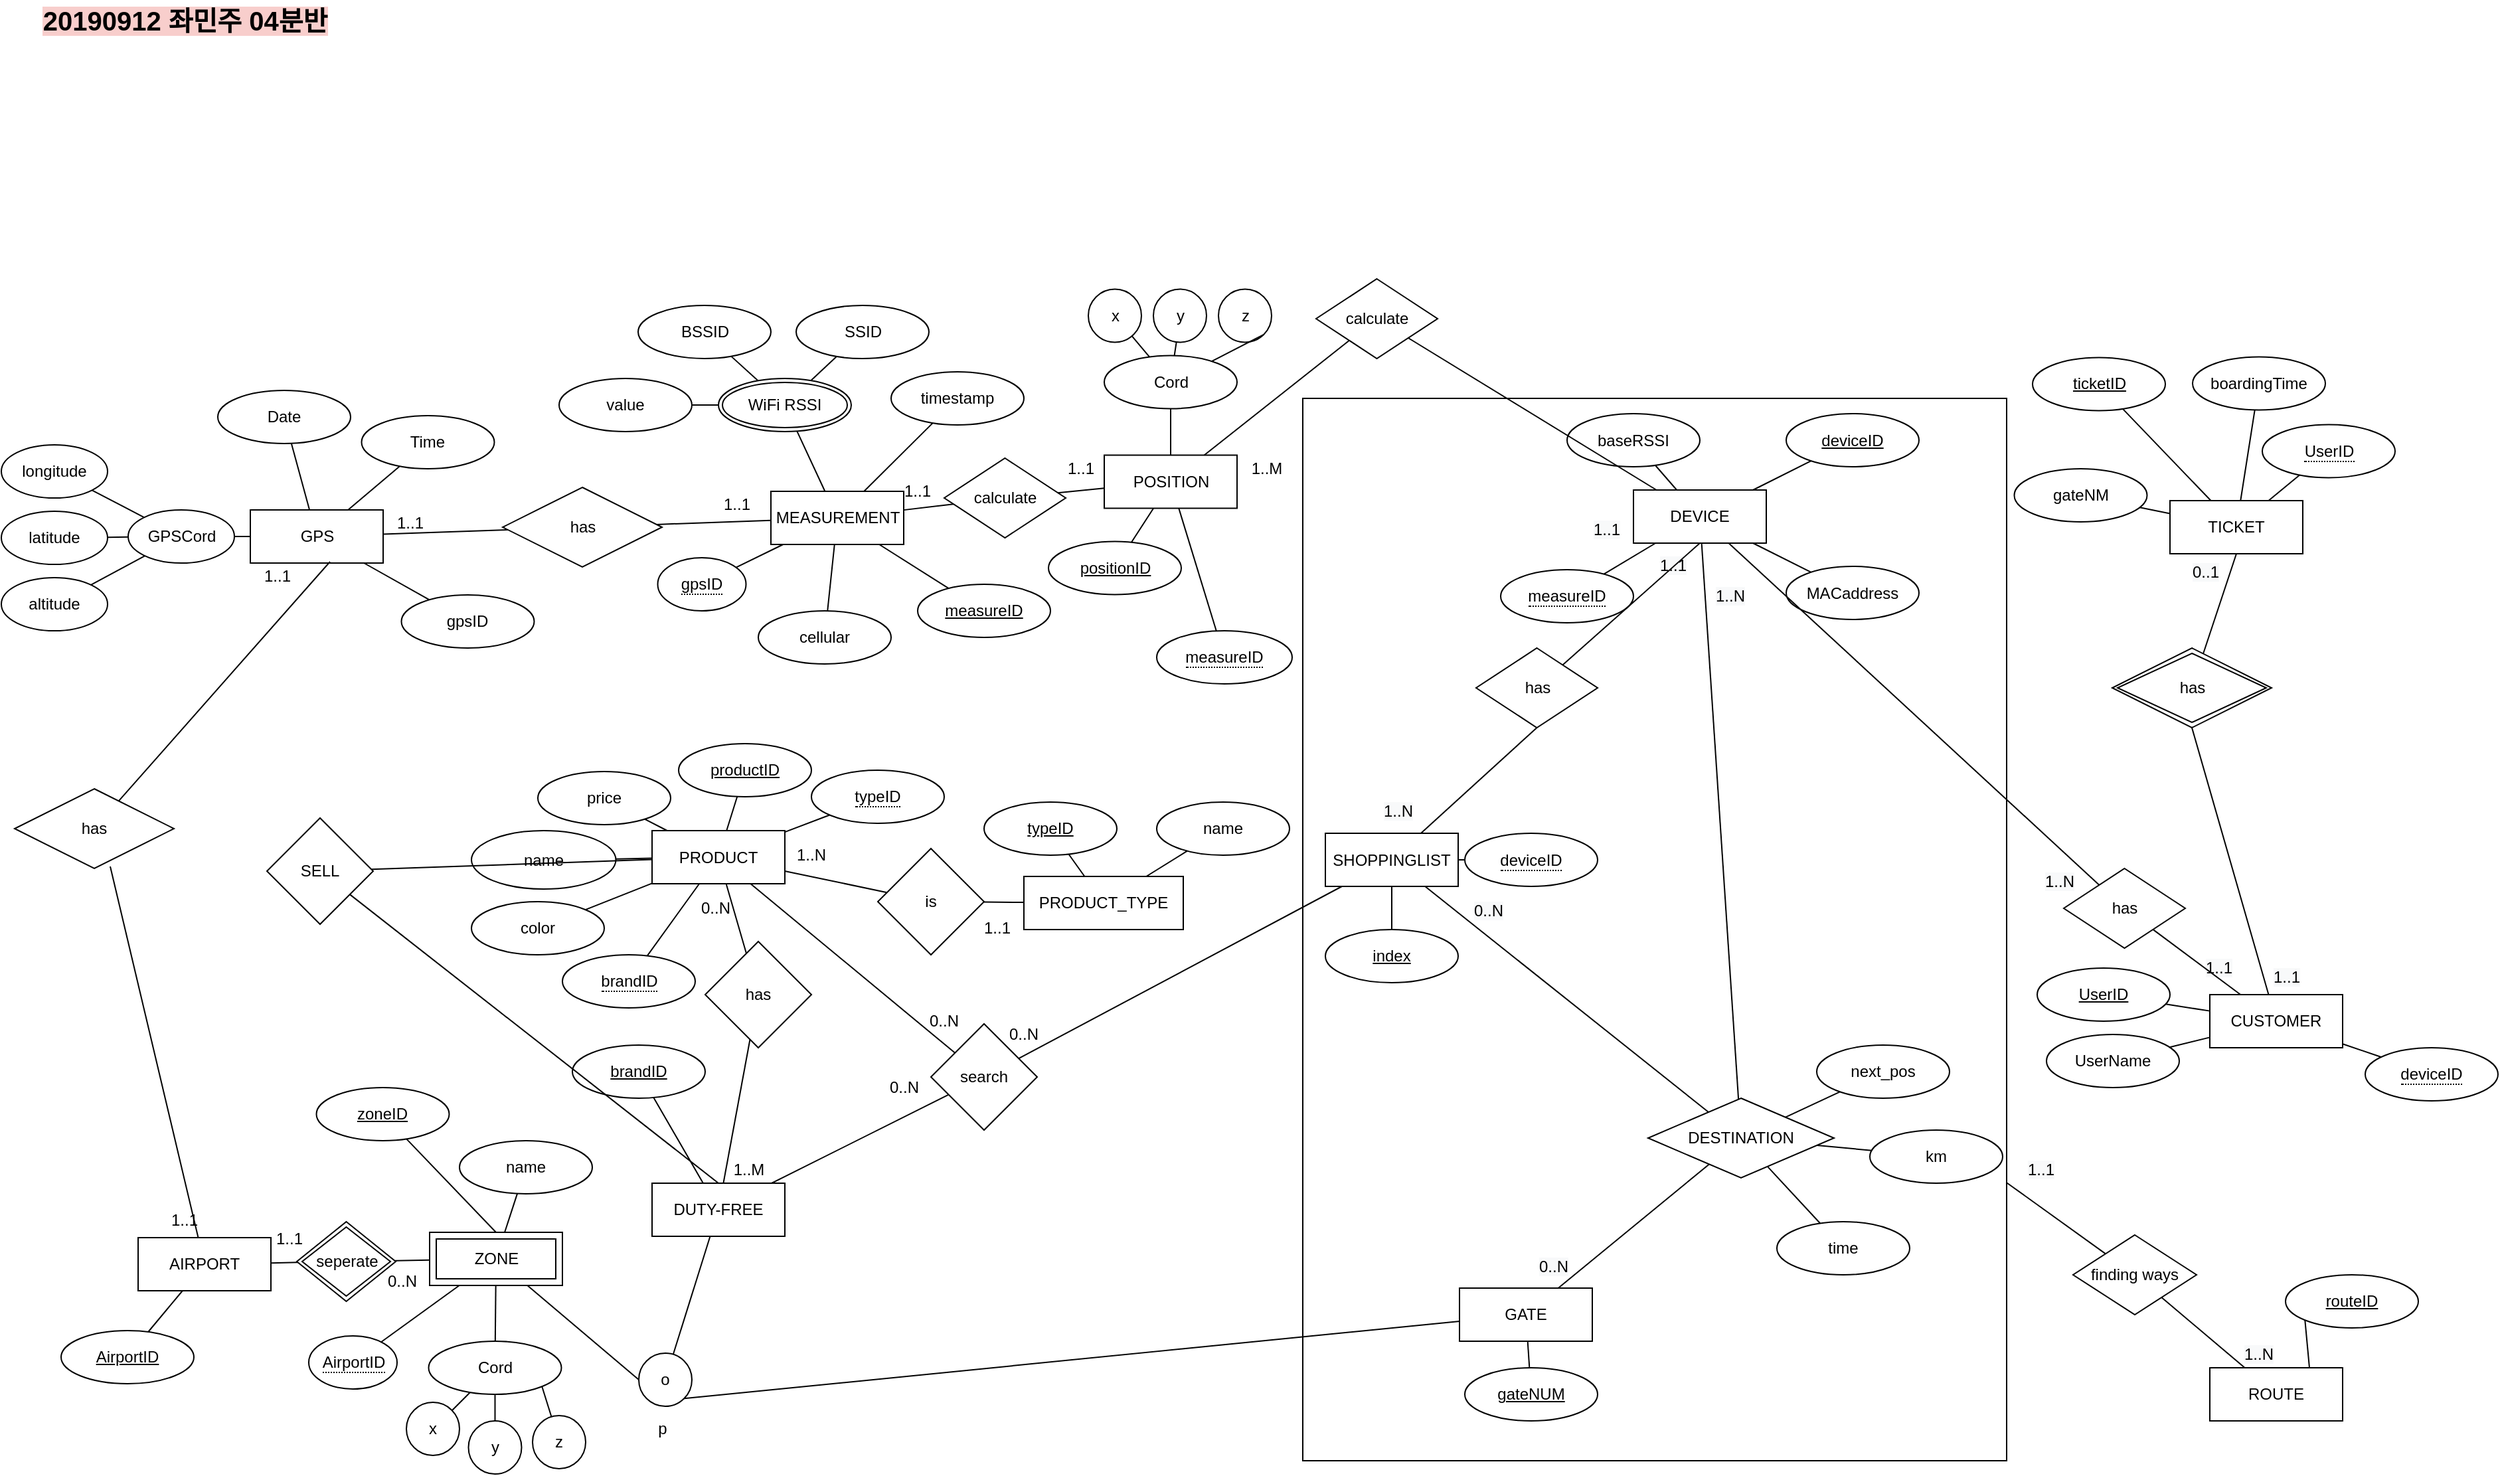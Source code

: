 <mxfile version="13.11.0" type="github">
  <diagram id="-t_HF-DD3XA08ipkhw0p" name="Page-1">
    <mxGraphModel dx="1630" dy="967" grid="1" gridSize="10" guides="1" tooltips="1" connect="1" arrows="1" fold="1" page="1" pageScale="1" pageWidth="827" pageHeight="1169" math="0" shadow="0">
      <root>
        <mxCell id="0" />
        <mxCell id="1" parent="0" />
        <mxCell id="I46bo-mzMdyUpELrg9EA-2" value="&lt;b style=&quot;background-color: rgb(248 , 206 , 204)&quot;&gt;20190912 좌민주 04분반&lt;/b&gt;" style="text;html=1;align=center;verticalAlign=middle;resizable=0;points=[];autosize=1;fontSize=20;" vertex="1" parent="1">
          <mxGeometry x="87.5" y="180" width="240" height="30" as="geometry" />
        </mxCell>
        <mxCell id="I46bo-mzMdyUpELrg9EA-3" value="CUSTOMER" style="whiteSpace=wrap;html=1;align=center;" vertex="1" parent="1">
          <mxGeometry x="1733" y="929" width="100" height="40" as="geometry" />
        </mxCell>
        <mxCell id="I46bo-mzMdyUpELrg9EA-4" value="UserID" style="ellipse;whiteSpace=wrap;html=1;align=center;fontStyle=4" vertex="1" parent="1">
          <mxGeometry x="1603" y="909" width="100" height="40" as="geometry" />
        </mxCell>
        <mxCell id="I46bo-mzMdyUpELrg9EA-5" value="UserName" style="ellipse;whiteSpace=wrap;html=1;align=center;fontStyle=0" vertex="1" parent="1">
          <mxGeometry x="1610" y="959" width="100" height="40" as="geometry" />
        </mxCell>
        <mxCell id="I46bo-mzMdyUpELrg9EA-6" value="" style="group" vertex="1" connectable="0" parent="1">
          <mxGeometry x="1189" y="491.5" width="391" height="788.5" as="geometry" />
        </mxCell>
        <mxCell id="I46bo-mzMdyUpELrg9EA-7" value="DEVICE" style="whiteSpace=wrap;html=1;align=center;" vertex="1" parent="I46bo-mzMdyUpELrg9EA-6">
          <mxGeometry x="110" y="57.5" width="100" height="40" as="geometry" />
        </mxCell>
        <mxCell id="I46bo-mzMdyUpELrg9EA-8" value="&lt;u&gt;deviceID&lt;/u&gt;" style="ellipse;whiteSpace=wrap;html=1;align=center;" vertex="1" parent="I46bo-mzMdyUpELrg9EA-6">
          <mxGeometry x="225" width="100" height="40" as="geometry" />
        </mxCell>
        <mxCell id="I46bo-mzMdyUpELrg9EA-9" value="MACaddress" style="ellipse;whiteSpace=wrap;html=1;align=center;" vertex="1" parent="I46bo-mzMdyUpELrg9EA-6">
          <mxGeometry x="225" y="115" width="100" height="40" as="geometry" />
        </mxCell>
        <mxCell id="I46bo-mzMdyUpELrg9EA-10" value="baseRSSI" style="ellipse;whiteSpace=wrap;html=1;align=center;" vertex="1" parent="I46bo-mzMdyUpELrg9EA-6">
          <mxGeometry x="60" width="100" height="40" as="geometry" />
        </mxCell>
        <mxCell id="I46bo-mzMdyUpELrg9EA-11" value="&#xa;&#xa;&lt;span style=&quot;color: rgb(0, 0, 0); font-family: helvetica; font-size: 12px; font-style: normal; font-weight: 400; letter-spacing: normal; text-align: center; text-indent: 0px; text-transform: none; word-spacing: 0px; background-color: rgb(248, 249, 250); display: inline; float: none;&quot;&gt;1..1&lt;/span&gt;&#xa;&#xa;" style="text;html=1;strokeColor=none;fillColor=none;align=center;verticalAlign=middle;whiteSpace=wrap;rounded=0;spacing=1;" vertex="1" parent="I46bo-mzMdyUpELrg9EA-6">
          <mxGeometry x="70" y="77.5" width="40" height="20" as="geometry" />
        </mxCell>
        <mxCell id="I46bo-mzMdyUpELrg9EA-12" value="" style="endArrow=none;html=1;rounded=0;fontColor=none;" edge="1" parent="I46bo-mzMdyUpELrg9EA-6" source="I46bo-mzMdyUpELrg9EA-8" target="I46bo-mzMdyUpELrg9EA-7">
          <mxGeometry relative="1" as="geometry">
            <mxPoint x="10" y="35" as="sourcePoint" />
            <mxPoint x="170" y="35" as="targetPoint" />
          </mxGeometry>
        </mxCell>
        <mxCell id="I46bo-mzMdyUpELrg9EA-13" value="" style="endArrow=none;html=1;rounded=0;fontColor=none;" edge="1" parent="I46bo-mzMdyUpELrg9EA-6" source="I46bo-mzMdyUpELrg9EA-7" target="I46bo-mzMdyUpELrg9EA-9">
          <mxGeometry relative="1" as="geometry">
            <mxPoint x="10" y="35" as="sourcePoint" />
            <mxPoint x="170" y="35" as="targetPoint" />
          </mxGeometry>
        </mxCell>
        <mxCell id="I46bo-mzMdyUpELrg9EA-14" value="" style="resizable=0;html=1;align=right;verticalAlign=bottom;" connectable="0" vertex="1" parent="I46bo-mzMdyUpELrg9EA-13">
          <mxGeometry x="1" relative="1" as="geometry" />
        </mxCell>
        <mxCell id="I46bo-mzMdyUpELrg9EA-15" value="" style="endArrow=none;html=1;rounded=0;fontColor=none;" edge="1" parent="I46bo-mzMdyUpELrg9EA-6" source="I46bo-mzMdyUpELrg9EA-7" target="I46bo-mzMdyUpELrg9EA-10">
          <mxGeometry relative="1" as="geometry">
            <mxPoint x="10" y="35" as="sourcePoint" />
            <mxPoint x="170" y="35" as="targetPoint" />
          </mxGeometry>
        </mxCell>
        <mxCell id="I46bo-mzMdyUpELrg9EA-16" value="" style="endArrow=none;html=1;rounded=0;fontColor=none;" edge="1" parent="I46bo-mzMdyUpELrg9EA-6" source="I46bo-mzMdyUpELrg9EA-7" target="I46bo-mzMdyUpELrg9EA-18">
          <mxGeometry relative="1" as="geometry">
            <mxPoint x="50" y="1" as="sourcePoint" />
            <mxPoint x="92.023" y="133.045" as="targetPoint" />
          </mxGeometry>
        </mxCell>
        <mxCell id="I46bo-mzMdyUpELrg9EA-17" value="&#xa;&#xa;&lt;span style=&quot;color: rgb(0, 0, 0); font-family: helvetica; font-size: 12px; font-style: normal; font-weight: 400; letter-spacing: normal; text-align: center; text-indent: 0px; text-transform: none; word-spacing: 0px; background-color: rgb(248, 249, 250); display: inline; float: none;&quot;&gt;1..1&lt;/span&gt;&#xa;&#xa;" style="text;html=1;strokeColor=none;fillColor=none;align=center;verticalAlign=middle;whiteSpace=wrap;rounded=0;spacing=1;" vertex="1" parent="I46bo-mzMdyUpELrg9EA-6">
          <mxGeometry x="120" y="104.25" width="40" height="20" as="geometry" />
        </mxCell>
        <mxCell id="I46bo-mzMdyUpELrg9EA-18" value="&lt;span style=&quot;border-bottom: 1px dotted&quot;&gt;measureID&lt;br&gt;&lt;/span&gt;" style="ellipse;whiteSpace=wrap;html=1;align=center;labelBackgroundColor=none;fillColor=none;fontColor=none;" vertex="1" parent="I46bo-mzMdyUpELrg9EA-6">
          <mxGeometry x="10" y="117.5" width="100" height="40" as="geometry" />
        </mxCell>
        <mxCell id="I46bo-mzMdyUpELrg9EA-19" value="Entity" style="whiteSpace=wrap;html=1;align=center;labelBackgroundColor=none;noLabel=1;fontColor=none;fillColor=none;" vertex="1" parent="I46bo-mzMdyUpELrg9EA-6">
          <mxGeometry x="-139" y="-11.5" width="530" height="800" as="geometry" />
        </mxCell>
        <mxCell id="I46bo-mzMdyUpELrg9EA-20" value="&lt;span style=&quot;color: rgb(0 , 0 , 0) ; font-family: &amp;#34;helvetica&amp;#34; ; font-size: 12px ; font-style: normal ; font-weight: 400 ; letter-spacing: normal ; text-align: center ; text-indent: 0px ; text-transform: none ; word-spacing: 0px ; background-color: rgb(248 , 249 , 250) ; display: inline ; float: none&quot;&gt;1..N&lt;/span&gt;" style="text;html=1;strokeColor=none;fillColor=none;align=center;verticalAlign=middle;whiteSpace=wrap;rounded=0;spacing=1;" vertex="1" parent="I46bo-mzMdyUpELrg9EA-6">
          <mxGeometry x="163" y="127.5" width="40" height="20" as="geometry" />
        </mxCell>
        <mxCell id="I46bo-mzMdyUpELrg9EA-21" value="&lt;span style=&quot;color: rgb(0 , 0 , 0) ; font-family: &amp;#34;helvetica&amp;#34; ; font-size: 12px ; font-style: normal ; font-weight: 400 ; letter-spacing: normal ; text-align: center ; text-indent: 0px ; text-transform: none ; word-spacing: 0px ; background-color: rgb(248 , 249 , 250) ; display: inline ; float: none&quot;&gt;0..N&lt;/span&gt;" style="text;html=1;strokeColor=none;fillColor=none;align=center;verticalAlign=middle;whiteSpace=wrap;rounded=0;spacing=1;" vertex="1" parent="I46bo-mzMdyUpELrg9EA-6">
          <mxGeometry x="-19" y="364.5" width="40" height="20" as="geometry" />
        </mxCell>
        <mxCell id="I46bo-mzMdyUpELrg9EA-22" value="&lt;span style=&quot;color: rgb(0 , 0 , 0) ; font-family: &amp;#34;helvetica&amp;#34; ; font-size: 12px ; font-style: normal ; font-weight: 400 ; letter-spacing: normal ; text-align: center ; text-indent: 0px ; text-transform: none ; word-spacing: 0px ; background-color: rgb(248 , 249 , 250) ; display: inline ; float: none&quot;&gt;0..N&lt;/span&gt;" style="text;html=1;strokeColor=none;fillColor=none;align=center;verticalAlign=middle;whiteSpace=wrap;rounded=0;spacing=1;" vertex="1" parent="I46bo-mzMdyUpELrg9EA-6">
          <mxGeometry x="30" y="632.5" width="40" height="20" as="geometry" />
        </mxCell>
        <mxCell id="I46bo-mzMdyUpELrg9EA-23" value="" style="group" vertex="1" connectable="0" parent="1">
          <mxGeometry x="888.5" y="397.75" width="154" height="244" as="geometry" />
        </mxCell>
        <mxCell id="I46bo-mzMdyUpELrg9EA-24" value="POSITION" style="whiteSpace=wrap;html=1;align=center;" vertex="1" parent="I46bo-mzMdyUpELrg9EA-23">
          <mxGeometry x="12" y="125" width="100" height="40" as="geometry" />
        </mxCell>
        <mxCell id="I46bo-mzMdyUpELrg9EA-25" value="Cord" style="ellipse;whiteSpace=wrap;html=1;align=center;" vertex="1" parent="I46bo-mzMdyUpELrg9EA-23">
          <mxGeometry x="12" y="50" width="100" height="40" as="geometry" />
        </mxCell>
        <mxCell id="I46bo-mzMdyUpELrg9EA-26" value="x" style="ellipse;whiteSpace=wrap;html=1;align=center;" vertex="1" parent="I46bo-mzMdyUpELrg9EA-23">
          <mxGeometry width="40" height="40" as="geometry" />
        </mxCell>
        <mxCell id="I46bo-mzMdyUpELrg9EA-27" value="y" style="ellipse;whiteSpace=wrap;html=1;align=center;" vertex="1" parent="I46bo-mzMdyUpELrg9EA-23">
          <mxGeometry x="49" width="40" height="40" as="geometry" />
        </mxCell>
        <mxCell id="I46bo-mzMdyUpELrg9EA-28" value="z" style="ellipse;whiteSpace=wrap;html=1;align=center;" vertex="1" parent="I46bo-mzMdyUpELrg9EA-23">
          <mxGeometry x="98" width="40" height="40" as="geometry" />
        </mxCell>
        <mxCell id="I46bo-mzMdyUpELrg9EA-29" value="&lt;u&gt;positionID&lt;/u&gt;" style="ellipse;whiteSpace=wrap;html=1;align=center;" vertex="1" parent="I46bo-mzMdyUpELrg9EA-23">
          <mxGeometry x="-30" y="190" width="100" height="40" as="geometry" />
        </mxCell>
        <mxCell id="I46bo-mzMdyUpELrg9EA-30" value="1..1" style="text;html=1;strokeColor=none;fillColor=none;align=center;verticalAlign=middle;whiteSpace=wrap;rounded=0;spacing=1;" vertex="1" parent="I46bo-mzMdyUpELrg9EA-23">
          <mxGeometry x="-26" y="125" width="40" height="20" as="geometry" />
        </mxCell>
        <mxCell id="I46bo-mzMdyUpELrg9EA-31" value="" style="endArrow=none;html=1;rounded=0;fontColor=none;" edge="1" parent="I46bo-mzMdyUpELrg9EA-23" source="I46bo-mzMdyUpELrg9EA-26" target="I46bo-mzMdyUpELrg9EA-25">
          <mxGeometry relative="1" as="geometry">
            <mxPoint x="-237" y="80" as="sourcePoint" />
            <mxPoint x="-77" y="80" as="targetPoint" />
          </mxGeometry>
        </mxCell>
        <mxCell id="I46bo-mzMdyUpELrg9EA-32" value="" style="endArrow=none;html=1;rounded=0;fontColor=none;" edge="1" parent="I46bo-mzMdyUpELrg9EA-23" source="I46bo-mzMdyUpELrg9EA-27" target="I46bo-mzMdyUpELrg9EA-25">
          <mxGeometry relative="1" as="geometry">
            <mxPoint x="42.852" y="45.324" as="sourcePoint" />
            <mxPoint x="56.075" y="61.042" as="targetPoint" />
          </mxGeometry>
        </mxCell>
        <mxCell id="I46bo-mzMdyUpELrg9EA-33" value="" style="endArrow=none;html=1;rounded=0;fontColor=none;exitX=1;exitY=1;exitDx=0;exitDy=0;" edge="1" parent="I46bo-mzMdyUpELrg9EA-23" source="I46bo-mzMdyUpELrg9EA-28" target="I46bo-mzMdyUpELrg9EA-25">
          <mxGeometry relative="1" as="geometry">
            <mxPoint x="76.357" y="49.825" as="sourcePoint" />
            <mxPoint x="74.796" y="60.031" as="targetPoint" />
          </mxGeometry>
        </mxCell>
        <mxCell id="I46bo-mzMdyUpELrg9EA-34" value="" style="endArrow=none;html=1;rounded=0;fontColor=none;" edge="1" parent="I46bo-mzMdyUpELrg9EA-23" source="I46bo-mzMdyUpELrg9EA-25" target="I46bo-mzMdyUpELrg9EA-24">
          <mxGeometry relative="1" as="geometry">
            <mxPoint x="-237" y="80" as="sourcePoint" />
            <mxPoint x="-77" y="80" as="targetPoint" />
          </mxGeometry>
        </mxCell>
        <mxCell id="I46bo-mzMdyUpELrg9EA-35" value="" style="endArrow=none;html=1;rounded=0;fontColor=none;" edge="1" parent="I46bo-mzMdyUpELrg9EA-23" source="I46bo-mzMdyUpELrg9EA-29" target="I46bo-mzMdyUpELrg9EA-24">
          <mxGeometry relative="1" as="geometry">
            <mxPoint x="-147" y="80" as="sourcePoint" />
            <mxPoint x="13" y="80" as="targetPoint" />
          </mxGeometry>
        </mxCell>
        <mxCell id="I46bo-mzMdyUpELrg9EA-36" value="1..M" style="text;html=1;strokeColor=none;fillColor=none;align=center;verticalAlign=middle;whiteSpace=wrap;rounded=0;spacing=1;" vertex="1" parent="I46bo-mzMdyUpELrg9EA-23">
          <mxGeometry x="114" y="125" width="40" height="20" as="geometry" />
        </mxCell>
        <mxCell id="I46bo-mzMdyUpELrg9EA-37" value="" style="group" vertex="1" connectable="0" parent="1">
          <mxGeometry x="400" y="400" width="488.5" height="401" as="geometry" />
        </mxCell>
        <mxCell id="I46bo-mzMdyUpELrg9EA-38" value="MEASUREMENT" style="whiteSpace=wrap;html=1;align=center;" vertex="1" parent="I46bo-mzMdyUpELrg9EA-37">
          <mxGeometry x="249.5" y="150" width="100" height="40" as="geometry" />
        </mxCell>
        <mxCell id="I46bo-mzMdyUpELrg9EA-39" value="WiFi RSSI" style="ellipse;shape=doubleEllipse;margin=3;whiteSpace=wrap;html=1;align=center;" vertex="1" parent="I46bo-mzMdyUpELrg9EA-37">
          <mxGeometry x="210" y="65" width="100" height="40" as="geometry" />
        </mxCell>
        <mxCell id="I46bo-mzMdyUpELrg9EA-40" value="timestamp" style="ellipse;whiteSpace=wrap;html=1;align=center;" vertex="1" parent="I46bo-mzMdyUpELrg9EA-37">
          <mxGeometry x="340" y="60" width="100" height="40" as="geometry" />
        </mxCell>
        <mxCell id="I46bo-mzMdyUpELrg9EA-41" value="&lt;u&gt;measureID&lt;/u&gt;" style="ellipse;whiteSpace=wrap;html=1;align=center;" vertex="1" parent="I46bo-mzMdyUpELrg9EA-37">
          <mxGeometry x="360" y="220" width="100" height="40" as="geometry" />
        </mxCell>
        <mxCell id="I46bo-mzMdyUpELrg9EA-42" value="SSID" style="ellipse;whiteSpace=wrap;html=1;align=center;" vertex="1" parent="I46bo-mzMdyUpELrg9EA-37">
          <mxGeometry x="268.5" y="10" width="100" height="40" as="geometry" />
        </mxCell>
        <mxCell id="I46bo-mzMdyUpELrg9EA-43" value="value" style="ellipse;whiteSpace=wrap;html=1;align=center;" vertex="1" parent="I46bo-mzMdyUpELrg9EA-37">
          <mxGeometry x="90" y="65" width="100" height="40" as="geometry" />
        </mxCell>
        <mxCell id="I46bo-mzMdyUpELrg9EA-44" value="BSSID" style="ellipse;whiteSpace=wrap;html=1;align=center;" vertex="1" parent="I46bo-mzMdyUpELrg9EA-37">
          <mxGeometry x="149.5" y="10" width="100" height="40" as="geometry" />
        </mxCell>
        <mxCell id="I46bo-mzMdyUpELrg9EA-45" value="cellular" style="ellipse;whiteSpace=wrap;html=1;align=center;" vertex="1" parent="I46bo-mzMdyUpELrg9EA-37">
          <mxGeometry x="240" y="240" width="100" height="40" as="geometry" />
        </mxCell>
        <mxCell id="I46bo-mzMdyUpELrg9EA-46" value="1..1" style="text;html=1;strokeColor=none;fillColor=none;align=center;verticalAlign=middle;whiteSpace=wrap;rounded=0;spacing=1;" vertex="1" parent="I46bo-mzMdyUpELrg9EA-37">
          <mxGeometry x="203.75" y="150" width="40" height="20" as="geometry" />
        </mxCell>
        <mxCell id="I46bo-mzMdyUpELrg9EA-47" value="has" style="shape=rhombus;perimeter=rhombusPerimeter;whiteSpace=wrap;html=1;align=center;" vertex="1" parent="I46bo-mzMdyUpELrg9EA-37">
          <mxGeometry x="47.5" y="147" width="120" height="60" as="geometry" />
        </mxCell>
        <mxCell id="I46bo-mzMdyUpELrg9EA-48" value="" style="endArrow=none;html=1;rounded=0;" edge="1" parent="I46bo-mzMdyUpELrg9EA-37" source="I46bo-mzMdyUpELrg9EA-47" target="I46bo-mzMdyUpELrg9EA-38">
          <mxGeometry relative="1" as="geometry">
            <mxPoint x="130" y="350" as="sourcePoint" />
            <mxPoint x="290" y="350" as="targetPoint" />
          </mxGeometry>
        </mxCell>
        <mxCell id="I46bo-mzMdyUpELrg9EA-49" value="&lt;span style=&quot;border-bottom: 1px dotted&quot;&gt;gpsID&lt;/span&gt;" style="ellipse;whiteSpace=wrap;html=1;align=center;" vertex="1" parent="I46bo-mzMdyUpELrg9EA-37">
          <mxGeometry x="164.25" y="200" width="66.5" height="40" as="geometry" />
        </mxCell>
        <mxCell id="I46bo-mzMdyUpELrg9EA-50" value="" style="endArrow=none;html=1;rounded=0;" edge="1" parent="I46bo-mzMdyUpELrg9EA-37" source="I46bo-mzMdyUpELrg9EA-49" target="I46bo-mzMdyUpELrg9EA-38">
          <mxGeometry relative="1" as="geometry">
            <mxPoint x="70" y="120" as="sourcePoint" />
            <mxPoint x="230" y="120" as="targetPoint" />
          </mxGeometry>
        </mxCell>
        <mxCell id="I46bo-mzMdyUpELrg9EA-51" value="" style="endArrow=none;html=1;rounded=0;fontColor=none;" edge="1" parent="I46bo-mzMdyUpELrg9EA-37" source="I46bo-mzMdyUpELrg9EA-38" target="I46bo-mzMdyUpELrg9EA-39">
          <mxGeometry relative="1" as="geometry">
            <mxPoint x="220" y="180" as="sourcePoint" />
            <mxPoint x="380" y="180" as="targetPoint" />
          </mxGeometry>
        </mxCell>
        <mxCell id="I46bo-mzMdyUpELrg9EA-52" value="" style="endArrow=none;html=1;rounded=0;fontColor=none;" edge="1" parent="I46bo-mzMdyUpELrg9EA-37" source="I46bo-mzMdyUpELrg9EA-43" target="I46bo-mzMdyUpELrg9EA-39">
          <mxGeometry relative="1" as="geometry">
            <mxPoint x="220" y="180" as="sourcePoint" />
            <mxPoint x="380" y="180" as="targetPoint" />
          </mxGeometry>
        </mxCell>
        <mxCell id="I46bo-mzMdyUpELrg9EA-53" value="" style="endArrow=none;html=1;rounded=0;fontColor=none;" edge="1" parent="I46bo-mzMdyUpELrg9EA-37" source="I46bo-mzMdyUpELrg9EA-44" target="I46bo-mzMdyUpELrg9EA-39">
          <mxGeometry relative="1" as="geometry">
            <mxPoint x="220" y="180" as="sourcePoint" />
            <mxPoint x="380" y="180" as="targetPoint" />
          </mxGeometry>
        </mxCell>
        <mxCell id="I46bo-mzMdyUpELrg9EA-54" value="" style="endArrow=none;html=1;rounded=0;fontColor=none;" edge="1" parent="I46bo-mzMdyUpELrg9EA-37" source="I46bo-mzMdyUpELrg9EA-42" target="I46bo-mzMdyUpELrg9EA-39">
          <mxGeometry relative="1" as="geometry">
            <mxPoint x="220" y="180" as="sourcePoint" />
            <mxPoint x="380" y="180" as="targetPoint" />
          </mxGeometry>
        </mxCell>
        <mxCell id="I46bo-mzMdyUpELrg9EA-55" value="" style="endArrow=none;html=1;rounded=0;fontColor=none;" edge="1" parent="I46bo-mzMdyUpELrg9EA-37" source="I46bo-mzMdyUpELrg9EA-38" target="I46bo-mzMdyUpELrg9EA-40">
          <mxGeometry relative="1" as="geometry">
            <mxPoint x="220" y="180" as="sourcePoint" />
            <mxPoint x="380" y="180" as="targetPoint" />
          </mxGeometry>
        </mxCell>
        <mxCell id="I46bo-mzMdyUpELrg9EA-56" value="" style="endArrow=none;html=1;rounded=0;fontColor=none;" edge="1" parent="I46bo-mzMdyUpELrg9EA-37" source="I46bo-mzMdyUpELrg9EA-38" target="I46bo-mzMdyUpELrg9EA-45">
          <mxGeometry relative="1" as="geometry">
            <mxPoint x="220" y="180" as="sourcePoint" />
            <mxPoint x="380" y="180" as="targetPoint" />
          </mxGeometry>
        </mxCell>
        <mxCell id="I46bo-mzMdyUpELrg9EA-57" value="" style="endArrow=none;html=1;rounded=0;fontColor=none;" edge="1" parent="I46bo-mzMdyUpELrg9EA-37" source="I46bo-mzMdyUpELrg9EA-38" target="I46bo-mzMdyUpELrg9EA-41">
          <mxGeometry relative="1" as="geometry">
            <mxPoint x="300" y="180" as="sourcePoint" />
            <mxPoint x="380" y="180" as="targetPoint" />
          </mxGeometry>
        </mxCell>
        <mxCell id="I46bo-mzMdyUpELrg9EA-58" value="1..1" style="text;html=1;strokeColor=none;fillColor=none;align=center;verticalAlign=middle;whiteSpace=wrap;rounded=0;spacing=1;" vertex="1" parent="I46bo-mzMdyUpELrg9EA-37">
          <mxGeometry x="340" y="140" width="40" height="20" as="geometry" />
        </mxCell>
        <mxCell id="I46bo-mzMdyUpELrg9EA-59" value="calculate" style="shape=rhombus;perimeter=rhombusPerimeter;whiteSpace=wrap;html=1;align=center;" vertex="1" parent="I46bo-mzMdyUpELrg9EA-37">
          <mxGeometry x="380" y="125" width="91.5" height="60" as="geometry" />
        </mxCell>
        <mxCell id="I46bo-mzMdyUpELrg9EA-60" value="" style="endArrow=none;html=1;rounded=0;" edge="1" parent="I46bo-mzMdyUpELrg9EA-37" source="I46bo-mzMdyUpELrg9EA-38" target="I46bo-mzMdyUpELrg9EA-59">
          <mxGeometry relative="1" as="geometry">
            <mxPoint x="349.5" y="164.99" as="sourcePoint" />
            <mxPoint x="499" y="150.01" as="targetPoint" />
          </mxGeometry>
        </mxCell>
        <mxCell id="I46bo-mzMdyUpELrg9EA-61" value="&lt;u&gt;productID&lt;/u&gt;" style="ellipse;whiteSpace=wrap;html=1;align=center;" vertex="1" parent="I46bo-mzMdyUpELrg9EA-37">
          <mxGeometry x="180" y="340" width="100" height="40" as="geometry" />
        </mxCell>
        <mxCell id="I46bo-mzMdyUpELrg9EA-62" value="price" style="ellipse;whiteSpace=wrap;html=1;align=center;" vertex="1" parent="I46bo-mzMdyUpELrg9EA-37">
          <mxGeometry x="74" y="361" width="100" height="40" as="geometry" />
        </mxCell>
        <mxCell id="I46bo-mzMdyUpELrg9EA-63" value="&lt;span style=&quot;border-bottom: 1px dotted&quot;&gt;typeID&lt;br&gt;&lt;/span&gt;" style="ellipse;whiteSpace=wrap;html=1;align=center;" vertex="1" parent="I46bo-mzMdyUpELrg9EA-37">
          <mxGeometry x="280" y="360" width="100" height="40" as="geometry" />
        </mxCell>
        <mxCell id="I46bo-mzMdyUpELrg9EA-64" value="SHOPPINGLIST" style="whiteSpace=wrap;html=1;align=center;" vertex="1" parent="1">
          <mxGeometry x="1067" y="807.5" width="100" height="40" as="geometry" />
        </mxCell>
        <mxCell id="I46bo-mzMdyUpELrg9EA-65" value="AIRPORT" style="whiteSpace=wrap;html=1;align=center;" vertex="1" parent="1">
          <mxGeometry x="173" y="1112" width="100" height="40" as="geometry" />
        </mxCell>
        <mxCell id="I46bo-mzMdyUpELrg9EA-66" value="AirportID" style="ellipse;whiteSpace=wrap;html=1;align=center;fontStyle=4" vertex="1" parent="1">
          <mxGeometry x="115" y="1182" width="100" height="40" as="geometry" />
        </mxCell>
        <mxCell id="I46bo-mzMdyUpELrg9EA-67" value="GATE" style="whiteSpace=wrap;html=1;align=center;" vertex="1" parent="1">
          <mxGeometry x="1168" y="1150" width="100" height="40" as="geometry" />
        </mxCell>
        <mxCell id="I46bo-mzMdyUpELrg9EA-68" value="DUTY-FREE" style="whiteSpace=wrap;html=1;align=center;" vertex="1" parent="1">
          <mxGeometry x="560" y="1071" width="100" height="40" as="geometry" />
        </mxCell>
        <mxCell id="I46bo-mzMdyUpELrg9EA-69" value="&lt;u&gt;zoneID&lt;/u&gt;" style="ellipse;whiteSpace=wrap;html=1;align=center;" vertex="1" parent="1">
          <mxGeometry x="307.25" y="999" width="100" height="40" as="geometry" />
        </mxCell>
        <mxCell id="I46bo-mzMdyUpELrg9EA-70" value="Cord" style="ellipse;whiteSpace=wrap;html=1;align=center;" vertex="1" parent="1">
          <mxGeometry x="391.75" y="1190" width="100" height="40" as="geometry" />
        </mxCell>
        <mxCell id="I46bo-mzMdyUpELrg9EA-71" value="x" style="ellipse;whiteSpace=wrap;html=1;align=center;" vertex="1" parent="1">
          <mxGeometry x="375" y="1236" width="40" height="40" as="geometry" />
        </mxCell>
        <mxCell id="I46bo-mzMdyUpELrg9EA-72" value="y" style="ellipse;whiteSpace=wrap;html=1;align=center;" vertex="1" parent="1">
          <mxGeometry x="421.75" y="1250" width="40" height="40" as="geometry" />
        </mxCell>
        <mxCell id="I46bo-mzMdyUpELrg9EA-73" value="z" style="ellipse;whiteSpace=wrap;html=1;align=center;" vertex="1" parent="1">
          <mxGeometry x="470" y="1246" width="40" height="40" as="geometry" />
        </mxCell>
        <mxCell id="I46bo-mzMdyUpELrg9EA-74" value="longitude" style="ellipse;whiteSpace=wrap;html=1;align=center;" vertex="1" parent="1">
          <mxGeometry x="70" y="515" width="80" height="40" as="geometry" />
        </mxCell>
        <mxCell id="I46bo-mzMdyUpELrg9EA-75" value="latitude" style="ellipse;whiteSpace=wrap;html=1;align=center;" vertex="1" parent="1">
          <mxGeometry x="70" y="565" width="80" height="40" as="geometry" />
        </mxCell>
        <mxCell id="I46bo-mzMdyUpELrg9EA-76" value="altitude" style="ellipse;whiteSpace=wrap;html=1;align=center;" vertex="1" parent="1">
          <mxGeometry x="70" y="615" width="80" height="40" as="geometry" />
        </mxCell>
        <mxCell id="I46bo-mzMdyUpELrg9EA-77" value="GPS" style="whiteSpace=wrap;html=1;align=center;" vertex="1" parent="1">
          <mxGeometry x="257.5" y="564" width="100" height="40" as="geometry" />
        </mxCell>
        <mxCell id="I46bo-mzMdyUpELrg9EA-78" value="gpsID" style="ellipse;whiteSpace=wrap;html=1;align=center;" vertex="1" parent="1">
          <mxGeometry x="371.25" y="628" width="100" height="40" as="geometry" />
        </mxCell>
        <mxCell id="I46bo-mzMdyUpELrg9EA-79" value="Date" style="ellipse;whiteSpace=wrap;html=1;align=center;" vertex="1" parent="1">
          <mxGeometry x="233" y="474" width="100" height="40" as="geometry" />
        </mxCell>
        <mxCell id="I46bo-mzMdyUpELrg9EA-80" value="Time" style="ellipse;whiteSpace=wrap;html=1;align=center;" vertex="1" parent="1">
          <mxGeometry x="341.25" y="493" width="100" height="40" as="geometry" />
        </mxCell>
        <mxCell id="I46bo-mzMdyUpELrg9EA-81" value="index" style="ellipse;whiteSpace=wrap;html=1;align=center;fontStyle=4" vertex="1" parent="1">
          <mxGeometry x="1067" y="880" width="100" height="40" as="geometry" />
        </mxCell>
        <mxCell id="I46bo-mzMdyUpELrg9EA-82" value="TICKET" style="whiteSpace=wrap;html=1;align=center;" vertex="1" parent="1">
          <mxGeometry x="1703" y="557" width="100" height="40" as="geometry" />
        </mxCell>
        <mxCell id="I46bo-mzMdyUpELrg9EA-83" value="ticketID" style="ellipse;whiteSpace=wrap;html=1;align=center;fontStyle=4" vertex="1" parent="1">
          <mxGeometry x="1599.5" y="449.25" width="100" height="40" as="geometry" />
        </mxCell>
        <mxCell id="I46bo-mzMdyUpELrg9EA-84" value="boardingTime" style="ellipse;whiteSpace=wrap;html=1;align=center;fontStyle=0" vertex="1" parent="1">
          <mxGeometry x="1720" y="448.75" width="100" height="40" as="geometry" />
        </mxCell>
        <mxCell id="I46bo-mzMdyUpELrg9EA-85" value="gateNM" style="ellipse;whiteSpace=wrap;html=1;align=center;fontStyle=0" vertex="1" parent="1">
          <mxGeometry x="1585.75" y="533" width="100" height="40" as="geometry" />
        </mxCell>
        <mxCell id="I46bo-mzMdyUpELrg9EA-86" value="name" style="ellipse;whiteSpace=wrap;html=1;align=center;" vertex="1" parent="1">
          <mxGeometry x="415" y="1039" width="100" height="40" as="geometry" />
        </mxCell>
        <mxCell id="I46bo-mzMdyUpELrg9EA-87" value="brandID" style="ellipse;whiteSpace=wrap;html=1;align=center;fontStyle=4" vertex="1" parent="1">
          <mxGeometry x="500" y="967" width="100" height="40" as="geometry" />
        </mxCell>
        <mxCell id="I46bo-mzMdyUpELrg9EA-88" value="&lt;u&gt;gateNUM&lt;/u&gt;" style="ellipse;whiteSpace=wrap;html=1;align=center;" vertex="1" parent="1">
          <mxGeometry x="1172" y="1210" width="100" height="40" as="geometry" />
        </mxCell>
        <mxCell id="I46bo-mzMdyUpELrg9EA-89" value="1..1" style="text;html=1;strokeColor=none;fillColor=none;align=center;verticalAlign=middle;whiteSpace=wrap;rounded=0;spacing=1;" vertex="1" parent="1">
          <mxGeometry x="357.5" y="564" width="40" height="20" as="geometry" />
        </mxCell>
        <mxCell id="I46bo-mzMdyUpELrg9EA-90" value="" style="endArrow=none;html=1;entryX=0.6;entryY=0.975;entryDx=0;entryDy=0;entryPerimeter=0;" edge="1" parent="1" source="I46bo-mzMdyUpELrg9EA-92" target="I46bo-mzMdyUpELrg9EA-77">
          <mxGeometry width="50" height="50" relative="1" as="geometry">
            <mxPoint x="380" y="780" as="sourcePoint" />
            <mxPoint x="430" y="730" as="targetPoint" />
          </mxGeometry>
        </mxCell>
        <mxCell id="I46bo-mzMdyUpELrg9EA-91" value="" style="endArrow=none;html=1;rounded=0;" edge="1" parent="1" source="I46bo-mzMdyUpELrg9EA-77" target="I46bo-mzMdyUpELrg9EA-47">
          <mxGeometry relative="1" as="geometry">
            <mxPoint x="300" y="570.889" as="sourcePoint" />
            <mxPoint x="649.5" y="570.111" as="targetPoint" />
          </mxGeometry>
        </mxCell>
        <mxCell id="I46bo-mzMdyUpELrg9EA-92" value="has" style="shape=rhombus;perimeter=rhombusPerimeter;whiteSpace=wrap;html=1;align=center;" vertex="1" parent="1">
          <mxGeometry x="80" y="774" width="120" height="60" as="geometry" />
        </mxCell>
        <mxCell id="I46bo-mzMdyUpELrg9EA-93" value="" style="endArrow=none;html=1;entryX=0.6;entryY=0.975;entryDx=0;entryDy=0;entryPerimeter=0;" edge="1" parent="1" source="I46bo-mzMdyUpELrg9EA-65" target="I46bo-mzMdyUpELrg9EA-92">
          <mxGeometry width="50" height="50" relative="1" as="geometry">
            <mxPoint x="218.165" y="904" as="sourcePoint" />
            <mxPoint x="260" y="590" as="targetPoint" />
          </mxGeometry>
        </mxCell>
        <mxCell id="I46bo-mzMdyUpELrg9EA-94" value="1..1" style="text;html=1;strokeColor=none;fillColor=none;align=center;verticalAlign=middle;whiteSpace=wrap;rounded=0;spacing=1;" vertex="1" parent="1">
          <mxGeometry x="257.5" y="604" width="40" height="20" as="geometry" />
        </mxCell>
        <mxCell id="I46bo-mzMdyUpELrg9EA-95" value="1..1" style="text;html=1;strokeColor=none;fillColor=none;align=center;verticalAlign=middle;whiteSpace=wrap;rounded=0;spacing=1;" vertex="1" parent="1">
          <mxGeometry x="187.5" y="1089" width="40" height="20" as="geometry" />
        </mxCell>
        <mxCell id="I46bo-mzMdyUpELrg9EA-96" value="GPSCord" style="ellipse;whiteSpace=wrap;html=1;align=center;" vertex="1" parent="1">
          <mxGeometry x="165.5" y="564" width="80" height="40" as="geometry" />
        </mxCell>
        <mxCell id="I46bo-mzMdyUpELrg9EA-97" value="" style="endArrow=none;html=1;exitX=1;exitY=1;exitDx=0;exitDy=0;" edge="1" parent="1" source="I46bo-mzMdyUpELrg9EA-74" target="I46bo-mzMdyUpELrg9EA-96">
          <mxGeometry width="50" height="50" relative="1" as="geometry">
            <mxPoint x="340" y="670" as="sourcePoint" />
            <mxPoint x="390" y="620" as="targetPoint" />
          </mxGeometry>
        </mxCell>
        <mxCell id="I46bo-mzMdyUpELrg9EA-98" value="" style="endArrow=none;html=1;" edge="1" parent="1" source="I46bo-mzMdyUpELrg9EA-75" target="I46bo-mzMdyUpELrg9EA-96">
          <mxGeometry width="50" height="50" relative="1" as="geometry">
            <mxPoint x="340" y="670" as="sourcePoint" />
            <mxPoint x="390" y="620" as="targetPoint" />
          </mxGeometry>
        </mxCell>
        <mxCell id="I46bo-mzMdyUpELrg9EA-99" value="" style="endArrow=none;html=1;" edge="1" parent="1" source="I46bo-mzMdyUpELrg9EA-76" target="I46bo-mzMdyUpELrg9EA-96">
          <mxGeometry width="50" height="50" relative="1" as="geometry">
            <mxPoint x="340" y="670" as="sourcePoint" />
            <mxPoint x="390" y="620" as="targetPoint" />
          </mxGeometry>
        </mxCell>
        <mxCell id="I46bo-mzMdyUpELrg9EA-100" value="" style="endArrow=none;html=1;entryX=0;entryY=0.5;entryDx=0;entryDy=0;" edge="1" parent="1" source="I46bo-mzMdyUpELrg9EA-96" target="I46bo-mzMdyUpELrg9EA-77">
          <mxGeometry width="50" height="50" relative="1" as="geometry">
            <mxPoint x="340" y="670" as="sourcePoint" />
            <mxPoint x="390" y="620" as="targetPoint" />
          </mxGeometry>
        </mxCell>
        <mxCell id="I46bo-mzMdyUpELrg9EA-101" value="" style="endArrow=none;html=1;" edge="1" parent="1" source="I46bo-mzMdyUpELrg9EA-79" target="I46bo-mzMdyUpELrg9EA-77">
          <mxGeometry width="50" height="50" relative="1" as="geometry">
            <mxPoint x="148.284" y="559.142" as="sourcePoint" />
            <mxPoint x="187.463" y="579.735" as="targetPoint" />
          </mxGeometry>
        </mxCell>
        <mxCell id="I46bo-mzMdyUpELrg9EA-102" value="" style="endArrow=none;html=1;" edge="1" parent="1" source="I46bo-mzMdyUpELrg9EA-80" target="I46bo-mzMdyUpELrg9EA-77">
          <mxGeometry width="50" height="50" relative="1" as="geometry">
            <mxPoint x="298.392" y="523.883" as="sourcePoint" />
            <mxPoint x="312.056" y="574" as="targetPoint" />
          </mxGeometry>
        </mxCell>
        <mxCell id="I46bo-mzMdyUpELrg9EA-103" value="o" style="ellipse;whiteSpace=wrap;html=1;align=center;" vertex="1" parent="1">
          <mxGeometry x="550" y="1199" width="40" height="40" as="geometry" />
        </mxCell>
        <mxCell id="I46bo-mzMdyUpELrg9EA-104" value="" style="endArrow=none;html=1;rounded=0;entryX=0;entryY=0.5;entryDx=0;entryDy=0;" edge="1" parent="1" source="I46bo-mzMdyUpELrg9EA-120" target="I46bo-mzMdyUpELrg9EA-103">
          <mxGeometry relative="1" as="geometry">
            <mxPoint x="463.75" y="1150" as="sourcePoint" />
            <mxPoint x="555" y="1139" as="targetPoint" />
          </mxGeometry>
        </mxCell>
        <mxCell id="I46bo-mzMdyUpELrg9EA-105" value="" style="endArrow=none;html=1;rounded=0;exitX=1;exitY=1;exitDx=0;exitDy=0;" edge="1" parent="1" source="I46bo-mzMdyUpELrg9EA-103" target="I46bo-mzMdyUpELrg9EA-67">
          <mxGeometry relative="1" as="geometry">
            <mxPoint x="410" y="1070" as="sourcePoint" />
            <mxPoint x="570" y="1070" as="targetPoint" />
          </mxGeometry>
        </mxCell>
        <mxCell id="I46bo-mzMdyUpELrg9EA-106" value="" style="endArrow=none;html=1;rounded=0;" edge="1" parent="1" source="I46bo-mzMdyUpELrg9EA-103" target="I46bo-mzMdyUpELrg9EA-68">
          <mxGeometry relative="1" as="geometry">
            <mxPoint x="572.045" y="1199.105" as="sourcePoint" />
            <mxPoint x="574.848" y="1173.426" as="targetPoint" />
          </mxGeometry>
        </mxCell>
        <mxCell id="I46bo-mzMdyUpELrg9EA-107" value="p" style="text;html=1;strokeColor=none;fillColor=none;align=center;verticalAlign=middle;whiteSpace=wrap;rounded=0;spacing=1;" vertex="1" parent="1">
          <mxGeometry x="547.5" y="1246" width="40" height="20" as="geometry" />
        </mxCell>
        <mxCell id="I46bo-mzMdyUpELrg9EA-108" value="" style="endArrow=none;html=1;rounded=0;" edge="1" parent="1" source="I46bo-mzMdyUpELrg9EA-71" target="I46bo-mzMdyUpELrg9EA-70">
          <mxGeometry relative="1" as="geometry">
            <mxPoint x="345" y="1129" as="sourcePoint" />
            <mxPoint x="425" y="1219" as="targetPoint" />
          </mxGeometry>
        </mxCell>
        <mxCell id="I46bo-mzMdyUpELrg9EA-109" value="" style="endArrow=none;html=1;rounded=0;" edge="1" parent="1" source="I46bo-mzMdyUpELrg9EA-72" target="I46bo-mzMdyUpELrg9EA-70">
          <mxGeometry relative="1" as="geometry">
            <mxPoint x="419.142" y="1251.858" as="sourcePoint" />
            <mxPoint x="433.18" y="1238.57" as="targetPoint" />
          </mxGeometry>
        </mxCell>
        <mxCell id="I46bo-mzMdyUpELrg9EA-110" value="" style="endArrow=none;html=1;rounded=0;entryX=1;entryY=1;entryDx=0;entryDy=0;" edge="1" parent="1" source="I46bo-mzMdyUpELrg9EA-73" target="I46bo-mzMdyUpELrg9EA-70">
          <mxGeometry relative="1" as="geometry">
            <mxPoint x="429.142" y="1261.858" as="sourcePoint" />
            <mxPoint x="443.18" y="1248.57" as="targetPoint" />
          </mxGeometry>
        </mxCell>
        <mxCell id="I46bo-mzMdyUpELrg9EA-111" value="" style="endArrow=none;html=1;rounded=0;" edge="1" parent="1" source="I46bo-mzMdyUpELrg9EA-70" target="I46bo-mzMdyUpELrg9EA-120">
          <mxGeometry relative="1" as="geometry">
            <mxPoint x="439.142" y="1271.858" as="sourcePoint" />
            <mxPoint x="439.5" y="1150" as="targetPoint" />
          </mxGeometry>
        </mxCell>
        <mxCell id="I46bo-mzMdyUpELrg9EA-112" value="" style="endArrow=none;html=1;rounded=0;" edge="1" parent="1" source="I46bo-mzMdyUpELrg9EA-120" target="I46bo-mzMdyUpELrg9EA-86">
          <mxGeometry relative="1" as="geometry">
            <mxPoint x="448.154" y="1110" as="sourcePoint" />
            <mxPoint x="463.18" y="1268.57" as="targetPoint" />
          </mxGeometry>
        </mxCell>
        <mxCell id="I46bo-mzMdyUpELrg9EA-113" value="" style="endArrow=none;html=1;rounded=0;exitX=0.5;exitY=0;exitDx=0;exitDy=0;" edge="1" parent="1" source="I46bo-mzMdyUpELrg9EA-120" target="I46bo-mzMdyUpELrg9EA-69">
          <mxGeometry relative="1" as="geometry">
            <mxPoint x="429.527" y="1110" as="sourcePoint" />
            <mxPoint x="472.425" y="1089.649" as="targetPoint" />
          </mxGeometry>
        </mxCell>
        <mxCell id="I46bo-mzMdyUpELrg9EA-114" value="" style="endArrow=none;html=1;rounded=0;" edge="1" parent="1" source="I46bo-mzMdyUpELrg9EA-118" target="I46bo-mzMdyUpELrg9EA-120">
          <mxGeometry relative="1" as="geometry">
            <mxPoint x="300.5" y="1132.203" as="sourcePoint" />
            <mxPoint x="388.75" y="1130" as="targetPoint" />
          </mxGeometry>
        </mxCell>
        <mxCell id="I46bo-mzMdyUpELrg9EA-115" value="1..1" style="text;html=1;strokeColor=none;fillColor=none;align=center;verticalAlign=middle;whiteSpace=wrap;rounded=0;spacing=1;" vertex="1" parent="1">
          <mxGeometry x="267.25" y="1103" width="40" height="20" as="geometry" />
        </mxCell>
        <mxCell id="I46bo-mzMdyUpELrg9EA-116" value="0..N" style="text;html=1;strokeColor=none;fillColor=none;align=center;verticalAlign=middle;whiteSpace=wrap;rounded=0;spacing=1;" vertex="1" parent="1">
          <mxGeometry x="351.5" y="1135" width="40" height="20" as="geometry" />
        </mxCell>
        <mxCell id="I46bo-mzMdyUpELrg9EA-117" value="" style="endArrow=none;html=1;rounded=0;" edge="1" parent="1" source="I46bo-mzMdyUpELrg9EA-66" target="I46bo-mzMdyUpELrg9EA-65">
          <mxGeometry relative="1" as="geometry">
            <mxPoint x="345" y="1099" as="sourcePoint" />
            <mxPoint x="505.0" y="1099" as="targetPoint" />
          </mxGeometry>
        </mxCell>
        <mxCell id="I46bo-mzMdyUpELrg9EA-118" value="seperate" style="shape=rhombus;double=1;perimeter=rhombusPerimeter;whiteSpace=wrap;html=1;align=center;" vertex="1" parent="1">
          <mxGeometry x="292.5" y="1100" width="74.5" height="60" as="geometry" />
        </mxCell>
        <mxCell id="I46bo-mzMdyUpELrg9EA-119" value="" style="endArrow=none;html=1;rounded=0;" edge="1" parent="1" source="I46bo-mzMdyUpELrg9EA-65" target="I46bo-mzMdyUpELrg9EA-118">
          <mxGeometry relative="1" as="geometry">
            <mxPoint x="300.5" y="1132.203" as="sourcePoint" />
            <mxPoint x="388.75" y="1130.797" as="targetPoint" />
          </mxGeometry>
        </mxCell>
        <mxCell id="I46bo-mzMdyUpELrg9EA-120" value="ZONE" style="shape=ext;margin=3;double=1;whiteSpace=wrap;html=1;align=center;" vertex="1" parent="1">
          <mxGeometry x="392.5" y="1108" width="100" height="40" as="geometry" />
        </mxCell>
        <mxCell id="I46bo-mzMdyUpELrg9EA-121" value="" style="endArrow=none;html=1;rounded=0;" edge="1" parent="1" source="I46bo-mzMdyUpELrg9EA-77" target="I46bo-mzMdyUpELrg9EA-78">
          <mxGeometry relative="1" as="geometry">
            <mxPoint x="370" y="800" as="sourcePoint" />
            <mxPoint x="530" y="800" as="targetPoint" />
          </mxGeometry>
        </mxCell>
        <mxCell id="I46bo-mzMdyUpELrg9EA-122" value="&lt;span style=&quot;border-bottom: 1px dotted&quot;&gt;&lt;span&gt;AirportID&lt;/span&gt;&lt;br&gt;&lt;/span&gt;" style="ellipse;whiteSpace=wrap;html=1;align=center;" vertex="1" parent="1">
          <mxGeometry x="301.5" y="1186" width="66.5" height="40" as="geometry" />
        </mxCell>
        <mxCell id="I46bo-mzMdyUpELrg9EA-123" value="" style="endArrow=none;html=1;rounded=0;" edge="1" parent="1" source="I46bo-mzMdyUpELrg9EA-122" target="I46bo-mzMdyUpELrg9EA-120">
          <mxGeometry relative="1" as="geometry">
            <mxPoint x="325" y="1119" as="sourcePoint" />
            <mxPoint x="485" y="1119" as="targetPoint" />
          </mxGeometry>
        </mxCell>
        <mxCell id="I46bo-mzMdyUpELrg9EA-124" value="" style="endArrow=none;html=1;rounded=0;fontColor=none;" edge="1" parent="1" source="I46bo-mzMdyUpELrg9EA-87" target="I46bo-mzMdyUpELrg9EA-68">
          <mxGeometry relative="1" as="geometry">
            <mxPoint x="575" y="1099" as="sourcePoint" />
            <mxPoint x="735" y="1099" as="targetPoint" />
          </mxGeometry>
        </mxCell>
        <mxCell id="I46bo-mzMdyUpELrg9EA-125" value="" style="endArrow=none;html=1;rounded=0;fontColor=none;" edge="1" parent="1" source="I46bo-mzMdyUpELrg9EA-67" target="I46bo-mzMdyUpELrg9EA-88">
          <mxGeometry relative="1" as="geometry">
            <mxPoint x="1282" y="1180" as="sourcePoint" />
            <mxPoint x="1292" y="1220" as="targetPoint" />
          </mxGeometry>
        </mxCell>
        <mxCell id="I46bo-mzMdyUpELrg9EA-126" value="" style="endArrow=none;html=1;rounded=0;" edge="1" parent="1" source="I46bo-mzMdyUpELrg9EA-59" target="I46bo-mzMdyUpELrg9EA-24">
          <mxGeometry relative="1" as="geometry">
            <mxPoint x="760.002" y="561.571" as="sourcePoint" />
            <mxPoint x="846.08" y="558.433" as="targetPoint" />
          </mxGeometry>
        </mxCell>
        <mxCell id="I46bo-mzMdyUpELrg9EA-127" value="" style="endArrow=none;html=1;rounded=0;fontColor=none;" edge="1" parent="1" source="I46bo-mzMdyUpELrg9EA-24" target="I46bo-mzMdyUpELrg9EA-128">
          <mxGeometry relative="1" as="geometry">
            <mxPoint x="740" y="480" as="sourcePoint" />
            <mxPoint x="1021.84" y="579.686" as="targetPoint" />
          </mxGeometry>
        </mxCell>
        <mxCell id="I46bo-mzMdyUpELrg9EA-128" value="&lt;span style=&quot;border-bottom: 1px dotted&quot;&gt;measureID&lt;br&gt;&lt;/span&gt;" style="ellipse;whiteSpace=wrap;html=1;align=center;" vertex="1" parent="1">
          <mxGeometry x="940" y="655" width="102" height="40" as="geometry" />
        </mxCell>
        <mxCell id="I46bo-mzMdyUpELrg9EA-129" value="" style="endArrow=none;html=1;rounded=0;fontColor=none;" edge="1" parent="1" source="I46bo-mzMdyUpELrg9EA-130" target="I46bo-mzMdyUpELrg9EA-7">
          <mxGeometry relative="1" as="geometry">
            <mxPoint x="1080" y="530" as="sourcePoint" />
            <mxPoint x="1240" y="530" as="targetPoint" />
          </mxGeometry>
        </mxCell>
        <mxCell id="I46bo-mzMdyUpELrg9EA-130" value="calculate" style="shape=rhombus;perimeter=rhombusPerimeter;whiteSpace=wrap;html=1;align=center;" vertex="1" parent="1">
          <mxGeometry x="1060" y="390" width="91.5" height="60" as="geometry" />
        </mxCell>
        <mxCell id="I46bo-mzMdyUpELrg9EA-131" value="" style="endArrow=none;html=1;rounded=0;fontColor=none;" edge="1" parent="1" source="I46bo-mzMdyUpELrg9EA-24" target="I46bo-mzMdyUpELrg9EA-130">
          <mxGeometry relative="1" as="geometry">
            <mxPoint x="999" y="550.225" as="sourcePoint" />
            <mxPoint x="1210" y="572.275" as="targetPoint" />
          </mxGeometry>
        </mxCell>
        <mxCell id="I46bo-mzMdyUpELrg9EA-132" value="" style="endArrow=none;html=1;rounded=0;fontColor=none;" edge="1" parent="1" source="I46bo-mzMdyUpELrg9EA-3" target="I46bo-mzMdyUpELrg9EA-4">
          <mxGeometry relative="1" as="geometry">
            <mxPoint x="1740" y="945" as="sourcePoint" />
            <mxPoint x="1900" y="945" as="targetPoint" />
          </mxGeometry>
        </mxCell>
        <mxCell id="I46bo-mzMdyUpELrg9EA-133" value="" style="endArrow=none;html=1;rounded=0;fontColor=none;" edge="1" parent="1" source="I46bo-mzMdyUpELrg9EA-3" target="I46bo-mzMdyUpELrg9EA-5">
          <mxGeometry relative="1" as="geometry">
            <mxPoint x="1740" y="945" as="sourcePoint" />
            <mxPoint x="1900" y="945" as="targetPoint" />
          </mxGeometry>
        </mxCell>
        <mxCell id="I46bo-mzMdyUpELrg9EA-134" value="" style="endArrow=none;html=1;rounded=0;fontColor=none;" edge="1" parent="1" source="I46bo-mzMdyUpELrg9EA-137" target="I46bo-mzMdyUpELrg9EA-7">
          <mxGeometry relative="1" as="geometry">
            <mxPoint x="1150" y="620" as="sourcePoint" />
            <mxPoint x="1310" y="620" as="targetPoint" />
          </mxGeometry>
        </mxCell>
        <mxCell id="I46bo-mzMdyUpELrg9EA-135" value="" style="endArrow=none;html=1;rounded=0;fontColor=none;exitX=0.5;exitY=1;exitDx=0;exitDy=0;" edge="1" parent="1" source="I46bo-mzMdyUpELrg9EA-139" target="I46bo-mzMdyUpELrg9EA-64">
          <mxGeometry relative="1" as="geometry">
            <mxPoint x="1280.998" y="604" as="sourcePoint" />
            <mxPoint x="1320.922" y="762.5" as="targetPoint" />
          </mxGeometry>
        </mxCell>
        <mxCell id="I46bo-mzMdyUpELrg9EA-136" value="&#xa;&#xa;&lt;span style=&quot;color: rgb(0, 0, 0); font-family: helvetica; font-size: 12px; font-style: normal; font-weight: 400; letter-spacing: normal; text-align: center; text-indent: 0px; text-transform: none; word-spacing: 0px; background-color: rgb(248, 249, 250); display: inline; float: none;&quot;&gt;1..1&lt;/span&gt;&#xa;&#xa;" style="text;html=1;strokeColor=none;fillColor=none;align=center;verticalAlign=middle;whiteSpace=wrap;rounded=0;spacing=1;" vertex="1" parent="1">
          <mxGeometry x="1720" y="899" width="40" height="20" as="geometry" />
        </mxCell>
        <mxCell id="I46bo-mzMdyUpELrg9EA-137" value="has" style="shape=rhombus;perimeter=rhombusPerimeter;whiteSpace=wrap;html=1;align=center;" vertex="1" parent="1">
          <mxGeometry x="1623" y="834" width="91.5" height="60" as="geometry" />
        </mxCell>
        <mxCell id="I46bo-mzMdyUpELrg9EA-138" value="" style="endArrow=none;html=1;rounded=0;fontColor=none;" edge="1" parent="1" source="I46bo-mzMdyUpELrg9EA-3" target="I46bo-mzMdyUpELrg9EA-137">
          <mxGeometry relative="1" as="geometry">
            <mxPoint x="1718.766" y="969" as="sourcePoint" />
            <mxPoint x="1701.734" y="1165.5" as="targetPoint" />
          </mxGeometry>
        </mxCell>
        <mxCell id="I46bo-mzMdyUpELrg9EA-139" value="has" style="shape=rhombus;perimeter=rhombusPerimeter;whiteSpace=wrap;html=1;align=center;" vertex="1" parent="1">
          <mxGeometry x="1180.5" y="668" width="91.5" height="60" as="geometry" />
        </mxCell>
        <mxCell id="I46bo-mzMdyUpELrg9EA-140" value="" style="endArrow=none;html=1;rounded=0;fontColor=none;exitX=0.5;exitY=1;exitDx=0;exitDy=0;" edge="1" parent="1" source="I46bo-mzMdyUpELrg9EA-7" target="I46bo-mzMdyUpELrg9EA-139">
          <mxGeometry relative="1" as="geometry">
            <mxPoint x="1290" y="586.5" as="sourcePoint" />
            <mxPoint x="1227.726" y="804" as="targetPoint" />
          </mxGeometry>
        </mxCell>
        <mxCell id="I46bo-mzMdyUpELrg9EA-141" value="&lt;span style=&quot;color: rgb(0 , 0 , 0) ; font-family: &amp;#34;helvetica&amp;#34; ; font-size: 12px ; font-style: normal ; font-weight: 400 ; letter-spacing: normal ; text-align: center ; text-indent: 0px ; text-transform: none ; word-spacing: 0px ; background-color: rgb(248 , 249 , 250) ; display: inline ; float: none&quot;&gt;1..N&lt;/span&gt;" style="text;html=1;strokeColor=none;fillColor=none;align=center;verticalAlign=middle;whiteSpace=wrap;rounded=0;spacing=1;" vertex="1" parent="1">
          <mxGeometry x="1102.25" y="781" width="40" height="20" as="geometry" />
        </mxCell>
        <mxCell id="I46bo-mzMdyUpELrg9EA-142" value="&lt;span style=&quot;border-bottom: 1px dotted&quot;&gt;deviceID&lt;br&gt;&lt;/span&gt;" style="ellipse;whiteSpace=wrap;html=1;align=center;labelBackgroundColor=none;fillColor=none;fontColor=none;" vertex="1" parent="1">
          <mxGeometry x="1850" y="969" width="100" height="40" as="geometry" />
        </mxCell>
        <mxCell id="I46bo-mzMdyUpELrg9EA-143" value="" style="endArrow=none;html=1;rounded=0;fontColor=none;" edge="1" parent="1" source="I46bo-mzMdyUpELrg9EA-3" target="I46bo-mzMdyUpELrg9EA-142">
          <mxGeometry relative="1" as="geometry">
            <mxPoint x="1590" y="1139" as="sourcePoint" />
            <mxPoint x="1750" y="1139" as="targetPoint" />
          </mxGeometry>
        </mxCell>
        <mxCell id="I46bo-mzMdyUpELrg9EA-144" value="&lt;span style=&quot;border-bottom: 1px dotted&quot;&gt;deviceID&lt;br&gt;&lt;/span&gt;" style="ellipse;whiteSpace=wrap;html=1;align=center;labelBackgroundColor=none;fillColor=none;fontColor=none;" vertex="1" parent="1">
          <mxGeometry x="1172" y="807.5" width="100" height="40" as="geometry" />
        </mxCell>
        <mxCell id="I46bo-mzMdyUpELrg9EA-145" value="" style="endArrow=none;html=1;rounded=0;fontColor=none;" edge="1" parent="1" source="I46bo-mzMdyUpELrg9EA-64" target="I46bo-mzMdyUpELrg9EA-144">
          <mxGeometry relative="1" as="geometry">
            <mxPoint x="1182.996" y="727.5" as="sourcePoint" />
            <mxPoint x="1105.93" y="917.5" as="targetPoint" />
          </mxGeometry>
        </mxCell>
        <mxCell id="I46bo-mzMdyUpELrg9EA-146" value="" style="endArrow=none;html=1;rounded=0;fontColor=none;" edge="1" parent="1" source="I46bo-mzMdyUpELrg9EA-64" target="I46bo-mzMdyUpELrg9EA-81">
          <mxGeometry relative="1" as="geometry">
            <mxPoint x="992" y="683.5" as="sourcePoint" />
            <mxPoint x="1152" y="683.5" as="targetPoint" />
          </mxGeometry>
        </mxCell>
        <mxCell id="I46bo-mzMdyUpELrg9EA-147" value="" style="endArrow=none;html=1;rounded=0;fontColor=none;" edge="1" parent="1" source="I46bo-mzMdyUpELrg9EA-82" target="I46bo-mzMdyUpELrg9EA-83">
          <mxGeometry relative="1" as="geometry">
            <mxPoint x="1712.5" y="236.25" as="sourcePoint" />
            <mxPoint x="1872.5" y="236.25" as="targetPoint" />
          </mxGeometry>
        </mxCell>
        <mxCell id="I46bo-mzMdyUpELrg9EA-148" value="" style="endArrow=none;html=1;rounded=0;fontColor=none;" edge="1" parent="1" source="I46bo-mzMdyUpELrg9EA-82" target="I46bo-mzMdyUpELrg9EA-84">
          <mxGeometry relative="1" as="geometry">
            <mxPoint x="1712.5" y="236.25" as="sourcePoint" />
            <mxPoint x="1872.5" y="236.25" as="targetPoint" />
          </mxGeometry>
        </mxCell>
        <mxCell id="I46bo-mzMdyUpELrg9EA-149" value="" style="endArrow=none;html=1;rounded=0;fontColor=none;" edge="1" parent="1" source="I46bo-mzMdyUpELrg9EA-82" target="I46bo-mzMdyUpELrg9EA-85">
          <mxGeometry relative="1" as="geometry">
            <mxPoint x="1712.5" y="236.25" as="sourcePoint" />
            <mxPoint x="1872.5" y="236.25" as="targetPoint" />
          </mxGeometry>
        </mxCell>
        <mxCell id="I46bo-mzMdyUpELrg9EA-150" value="&#xa;&#xa;&lt;span style=&quot;color: rgb(0, 0, 0); font-family: helvetica; font-size: 12px; font-style: normal; font-weight: 400; letter-spacing: normal; text-align: center; text-indent: 0px; text-transform: none; word-spacing: 0px; background-color: rgb(248, 249, 250); display: inline; float: none;&quot;&gt;1..1&lt;/span&gt;&#xa;&#xa;" style="text;html=1;strokeColor=none;fillColor=none;align=center;verticalAlign=middle;whiteSpace=wrap;rounded=0;spacing=1;" vertex="1" parent="1">
          <mxGeometry x="1770.5" y="906" width="40" height="20" as="geometry" />
        </mxCell>
        <mxCell id="I46bo-mzMdyUpELrg9EA-151" value="&lt;span style=&quot;color: rgb(0 , 0 , 0) ; font-family: &amp;#34;helvetica&amp;#34; ; font-size: 12px ; font-style: normal ; font-weight: 400 ; letter-spacing: normal ; text-align: center ; text-indent: 0px ; text-transform: none ; word-spacing: 0px ; background-color: rgb(248 , 249 , 250) ; display: inline ; float: none&quot;&gt;0..1&lt;/span&gt;" style="text;html=1;strokeColor=none;fillColor=none;align=center;verticalAlign=middle;whiteSpace=wrap;rounded=0;spacing=1;" vertex="1" parent="1">
          <mxGeometry x="1710" y="600.75" width="40" height="20" as="geometry" />
        </mxCell>
        <mxCell id="I46bo-mzMdyUpELrg9EA-152" value="" style="endArrow=none;html=1;rounded=0;fontColor=none;" edge="1" parent="1" source="I46bo-mzMdyUpELrg9EA-82" target="I46bo-mzMdyUpELrg9EA-153">
          <mxGeometry relative="1" as="geometry">
            <mxPoint x="1866.786" y="142.25" as="sourcePoint" />
            <mxPoint x="1889.019" y="111.509" as="targetPoint" />
          </mxGeometry>
        </mxCell>
        <mxCell id="I46bo-mzMdyUpELrg9EA-153" value="&lt;span style=&quot;border-bottom: 1px dotted&quot;&gt;UserID&lt;br&gt;&lt;/span&gt;" style="ellipse;whiteSpace=wrap;html=1;align=center;labelBackgroundColor=none;fillColor=none;fontColor=none;" vertex="1" parent="1">
          <mxGeometry x="1772.5" y="499.75" width="100" height="40" as="geometry" />
        </mxCell>
        <mxCell id="I46bo-mzMdyUpELrg9EA-154" value="has" style="shape=rhombus;double=1;perimeter=rhombusPerimeter;whiteSpace=wrap;html=1;align=center;labelBackgroundColor=none;fillColor=none;fontColor=none;" vertex="1" parent="1">
          <mxGeometry x="1659.5" y="668" width="120" height="60" as="geometry" />
        </mxCell>
        <mxCell id="I46bo-mzMdyUpELrg9EA-155" value="" style="endArrow=none;html=1;rounded=0;fontColor=none;entryX=0.5;entryY=1;entryDx=0;entryDy=0;" edge="1" parent="1" source="I46bo-mzMdyUpELrg9EA-3" target="I46bo-mzMdyUpELrg9EA-154">
          <mxGeometry relative="1" as="geometry">
            <mxPoint x="1473.5" y="465" as="sourcePoint" />
            <mxPoint x="1772.5" y="833" as="targetPoint" />
          </mxGeometry>
        </mxCell>
        <mxCell id="I46bo-mzMdyUpELrg9EA-156" value="" style="endArrow=none;html=1;rounded=0;fontColor=none;entryX=0.5;entryY=1;entryDx=0;entryDy=0;" edge="1" parent="1" source="I46bo-mzMdyUpELrg9EA-154" target="I46bo-mzMdyUpELrg9EA-82">
          <mxGeometry relative="1" as="geometry">
            <mxPoint x="1732.5" y="646.5" as="sourcePoint" />
            <mxPoint x="1732.5" y="493" as="targetPoint" />
          </mxGeometry>
        </mxCell>
        <mxCell id="I46bo-mzMdyUpELrg9EA-157" value="" style="endArrow=none;html=1;rounded=0;fontColor=none;" edge="1" parent="1" source="I46bo-mzMdyUpELrg9EA-7" target="I46bo-mzMdyUpELrg9EA-160">
          <mxGeometry relative="1" as="geometry">
            <mxPoint x="1300" y="690" as="sourcePoint" />
            <mxPoint x="1390" y="980" as="targetPoint" />
          </mxGeometry>
        </mxCell>
        <mxCell id="I46bo-mzMdyUpELrg9EA-158" value="" style="endArrow=none;html=1;rounded=0;fontColor=none;" edge="1" parent="1" source="I46bo-mzMdyUpELrg9EA-67" target="I46bo-mzMdyUpELrg9EA-160">
          <mxGeometry relative="1" as="geometry">
            <mxPoint x="1250" y="950" as="sourcePoint" />
            <mxPoint x="1360" y="1030" as="targetPoint" />
          </mxGeometry>
        </mxCell>
        <mxCell id="I46bo-mzMdyUpELrg9EA-159" value="" style="endArrow=none;html=1;rounded=0;fontColor=none;" edge="1" parent="1" source="I46bo-mzMdyUpELrg9EA-160" target="I46bo-mzMdyUpELrg9EA-64">
          <mxGeometry relative="1" as="geometry">
            <mxPoint x="1450" y="990" as="sourcePoint" />
            <mxPoint x="1410" y="950" as="targetPoint" />
          </mxGeometry>
        </mxCell>
        <mxCell id="I46bo-mzMdyUpELrg9EA-160" value="DESTINATION" style="shape=rhombus;perimeter=rhombusPerimeter;whiteSpace=wrap;html=1;align=center;labelBackgroundColor=none;fillColor=none;fontColor=none;" vertex="1" parent="1">
          <mxGeometry x="1310" y="1007" width="140" height="60" as="geometry" />
        </mxCell>
        <mxCell id="I46bo-mzMdyUpELrg9EA-161" value="&lt;span style=&quot;color: rgb(0 , 0 , 0) ; font-family: &amp;#34;helvetica&amp;#34; ; font-size: 12px ; font-style: normal ; font-weight: 400 ; letter-spacing: normal ; text-align: center ; text-indent: 0px ; text-transform: none ; word-spacing: 0px ; background-color: rgb(248 , 249 , 250) ; display: inline ; float: none&quot;&gt;1..N&lt;/span&gt;" style="text;html=1;strokeColor=none;fillColor=none;align=center;verticalAlign=middle;whiteSpace=wrap;rounded=0;spacing=1;" vertex="1" parent="1">
          <mxGeometry x="1599.5" y="834" width="40" height="20" as="geometry" />
        </mxCell>
        <mxCell id="I46bo-mzMdyUpELrg9EA-162" value="time" style="ellipse;whiteSpace=wrap;html=1;align=center;" vertex="1" parent="1">
          <mxGeometry x="1407" y="1100" width="100" height="40" as="geometry" />
        </mxCell>
        <mxCell id="I46bo-mzMdyUpELrg9EA-163" value="next_pos" style="ellipse;whiteSpace=wrap;html=1;align=center;" vertex="1" parent="1">
          <mxGeometry x="1437" y="967" width="100" height="40" as="geometry" />
        </mxCell>
        <mxCell id="I46bo-mzMdyUpELrg9EA-164" value="km" style="ellipse;whiteSpace=wrap;html=1;align=center;" vertex="1" parent="1">
          <mxGeometry x="1477" y="1031" width="100" height="40" as="geometry" />
        </mxCell>
        <mxCell id="I46bo-mzMdyUpELrg9EA-165" value="" style="endArrow=none;html=1;rounded=0;fontColor=none;" edge="1" parent="1" source="I46bo-mzMdyUpELrg9EA-160" target="I46bo-mzMdyUpELrg9EA-163">
          <mxGeometry relative="1" as="geometry">
            <mxPoint x="1370" y="880" as="sourcePoint" />
            <mxPoint x="1530" y="880" as="targetPoint" />
          </mxGeometry>
        </mxCell>
        <mxCell id="I46bo-mzMdyUpELrg9EA-166" value="" style="endArrow=none;html=1;rounded=0;fontColor=none;" edge="1" parent="1" source="I46bo-mzMdyUpELrg9EA-160" target="I46bo-mzMdyUpELrg9EA-164">
          <mxGeometry relative="1" as="geometry">
            <mxPoint x="1370" y="880" as="sourcePoint" />
            <mxPoint x="1530" y="880" as="targetPoint" />
          </mxGeometry>
        </mxCell>
        <mxCell id="I46bo-mzMdyUpELrg9EA-167" value="" style="endArrow=none;html=1;rounded=0;fontColor=none;" edge="1" parent="1" source="I46bo-mzMdyUpELrg9EA-160" target="I46bo-mzMdyUpELrg9EA-162">
          <mxGeometry relative="1" as="geometry">
            <mxPoint x="1370" y="880" as="sourcePoint" />
            <mxPoint x="1530" y="880" as="targetPoint" />
          </mxGeometry>
        </mxCell>
        <mxCell id="I46bo-mzMdyUpELrg9EA-168" value="" style="endArrow=none;html=1;rounded=0;fontColor=none;" edge="1" parent="1" source="I46bo-mzMdyUpELrg9EA-170" target="I46bo-mzMdyUpELrg9EA-169">
          <mxGeometry relative="1" as="geometry">
            <mxPoint x="1400" y="1140" as="sourcePoint" />
            <mxPoint x="1642.847" y="1151.973" as="targetPoint" />
          </mxGeometry>
        </mxCell>
        <mxCell id="I46bo-mzMdyUpELrg9EA-169" value="ROUTE" style="whiteSpace=wrap;html=1;align=center;labelBackgroundColor=none;fillColor=none;fontColor=none;" vertex="1" parent="1">
          <mxGeometry x="1733" y="1210" width="100" height="40" as="geometry" />
        </mxCell>
        <mxCell id="I46bo-mzMdyUpELrg9EA-170" value="finding ways" style="shape=rhombus;perimeter=rhombusPerimeter;whiteSpace=wrap;html=1;align=center;labelBackgroundColor=none;fillColor=none;fontColor=none;" vertex="1" parent="1">
          <mxGeometry x="1630" y="1110" width="93" height="60" as="geometry" />
        </mxCell>
        <mxCell id="I46bo-mzMdyUpELrg9EA-171" value="" style="endArrow=none;html=1;rounded=0;fontColor=none;" edge="1" parent="1" source="I46bo-mzMdyUpELrg9EA-19" target="I46bo-mzMdyUpELrg9EA-170">
          <mxGeometry relative="1" as="geometry">
            <mxPoint x="1580" y="1078.184" as="sourcePoint" />
            <mxPoint x="1756.257" y="1210" as="targetPoint" />
          </mxGeometry>
        </mxCell>
        <mxCell id="I46bo-mzMdyUpELrg9EA-172" value="&lt;span style=&quot;color: rgb(0 , 0 , 0) ; font-family: &amp;#34;helvetica&amp;#34; ; font-size: 12px ; font-style: normal ; font-weight: 400 ; letter-spacing: normal ; text-align: center ; text-indent: 0px ; text-transform: none ; word-spacing: 0px ; background-color: rgb(248 , 249 , 250) ; display: inline ; float: none&quot;&gt;1..N&lt;/span&gt;" style="text;html=1;strokeColor=none;fillColor=none;align=center;verticalAlign=middle;whiteSpace=wrap;rounded=0;spacing=1;" vertex="1" parent="1">
          <mxGeometry x="1750" y="1190" width="40" height="20" as="geometry" />
        </mxCell>
        <mxCell id="I46bo-mzMdyUpELrg9EA-173" value="&lt;span style=&quot;color: rgb(0 , 0 , 0) ; font-family: &amp;#34;helvetica&amp;#34; ; font-size: 12px ; font-style: normal ; font-weight: 400 ; letter-spacing: normal ; text-align: center ; text-indent: 0px ; text-transform: none ; word-spacing: 0px ; background-color: rgb(248 , 249 , 250) ; display: inline ; float: none&quot;&gt;1..1&lt;/span&gt;" style="text;html=1;strokeColor=none;fillColor=none;align=center;verticalAlign=middle;whiteSpace=wrap;rounded=0;spacing=1;" vertex="1" parent="1">
          <mxGeometry x="1585.75" y="1051" width="40" height="20" as="geometry" />
        </mxCell>
        <mxCell id="I46bo-mzMdyUpELrg9EA-174" value="routeID" style="ellipse;whiteSpace=wrap;html=1;align=center;fontStyle=4;labelBackgroundColor=none;fillColor=none;fontColor=none;" vertex="1" parent="1">
          <mxGeometry x="1790" y="1140" width="100" height="40" as="geometry" />
        </mxCell>
        <mxCell id="I46bo-mzMdyUpELrg9EA-175" value="" style="endArrow=none;html=1;rounded=0;fontColor=none;exitX=0.75;exitY=0;exitDx=0;exitDy=0;entryX=0;entryY=1;entryDx=0;entryDy=0;" edge="1" parent="1" source="I46bo-mzMdyUpELrg9EA-169" target="I46bo-mzMdyUpELrg9EA-174">
          <mxGeometry relative="1" as="geometry">
            <mxPoint x="1842.5" y="1098.33" as="sourcePoint" />
            <mxPoint x="2002.5" y="1098.33" as="targetPoint" />
          </mxGeometry>
        </mxCell>
        <mxCell id="I46bo-mzMdyUpELrg9EA-176" value="PRODUCT" style="whiteSpace=wrap;html=1;align=center;" vertex="1" parent="1">
          <mxGeometry x="560" y="805.5" width="100" height="40" as="geometry" />
        </mxCell>
        <mxCell id="I46bo-mzMdyUpELrg9EA-177" value="name" style="ellipse;whiteSpace=wrap;html=1;align=center;" vertex="1" parent="1">
          <mxGeometry x="424" y="805.5" width="108.75" height="44" as="geometry" />
        </mxCell>
        <mxCell id="I46bo-mzMdyUpELrg9EA-178" value="color" style="ellipse;whiteSpace=wrap;html=1;align=center;" vertex="1" parent="1">
          <mxGeometry x="424" y="859" width="100" height="40" as="geometry" />
        </mxCell>
        <mxCell id="I46bo-mzMdyUpELrg9EA-179" value="PRODUCT_TYPE" style="whiteSpace=wrap;html=1;align=center;" vertex="1" parent="1">
          <mxGeometry x="840" y="840" width="120" height="40" as="geometry" />
        </mxCell>
        <mxCell id="I46bo-mzMdyUpELrg9EA-180" value="&lt;u&gt;typeID&lt;/u&gt;" style="ellipse;whiteSpace=wrap;html=1;align=center;" vertex="1" parent="1">
          <mxGeometry x="810" y="784" width="100" height="40" as="geometry" />
        </mxCell>
        <mxCell id="I46bo-mzMdyUpELrg9EA-181" value="name" style="ellipse;whiteSpace=wrap;html=1;align=center;" vertex="1" parent="1">
          <mxGeometry x="940" y="784" width="100" height="40" as="geometry" />
        </mxCell>
        <mxCell id="I46bo-mzMdyUpELrg9EA-182" value="" style="endArrow=none;html=1;" edge="1" parent="1" source="I46bo-mzMdyUpELrg9EA-183" target="I46bo-mzMdyUpELrg9EA-64">
          <mxGeometry width="50" height="50" relative="1" as="geometry">
            <mxPoint x="820" y="830" as="sourcePoint" />
            <mxPoint x="870" y="780" as="targetPoint" />
          </mxGeometry>
        </mxCell>
        <mxCell id="I46bo-mzMdyUpELrg9EA-183" value="search" style="rhombus;whiteSpace=wrap;html=1;" vertex="1" parent="1">
          <mxGeometry x="770" y="951" width="80" height="80" as="geometry" />
        </mxCell>
        <mxCell id="I46bo-mzMdyUpELrg9EA-184" value="" style="endArrow=none;html=1;" edge="1" parent="1" source="I46bo-mzMdyUpELrg9EA-68" target="I46bo-mzMdyUpELrg9EA-183">
          <mxGeometry width="50" height="50" relative="1" as="geometry">
            <mxPoint x="601" y="860.776" as="sourcePoint" />
            <mxPoint x="1067" y="830.724" as="targetPoint" />
          </mxGeometry>
        </mxCell>
        <mxCell id="I46bo-mzMdyUpELrg9EA-185" value="" style="endArrow=none;html=1;" edge="1" parent="1" source="I46bo-mzMdyUpELrg9EA-179" target="I46bo-mzMdyUpELrg9EA-180">
          <mxGeometry width="50" height="50" relative="1" as="geometry">
            <mxPoint x="1039" y="739" as="sourcePoint" />
            <mxPoint x="1089" y="689" as="targetPoint" />
          </mxGeometry>
        </mxCell>
        <mxCell id="I46bo-mzMdyUpELrg9EA-186" value="" style="endArrow=none;html=1;" edge="1" parent="1" source="I46bo-mzMdyUpELrg9EA-179" target="I46bo-mzMdyUpELrg9EA-181">
          <mxGeometry width="50" height="50" relative="1" as="geometry">
            <mxPoint x="1039" y="739" as="sourcePoint" />
            <mxPoint x="1089" y="689" as="targetPoint" />
          </mxGeometry>
        </mxCell>
        <mxCell id="I46bo-mzMdyUpELrg9EA-187" value="" style="endArrow=none;html=1;" edge="1" parent="1" source="I46bo-mzMdyUpELrg9EA-177" target="I46bo-mzMdyUpELrg9EA-176">
          <mxGeometry width="50" height="50" relative="1" as="geometry">
            <mxPoint x="520" y="742.5" as="sourcePoint" />
            <mxPoint x="570" y="692.5" as="targetPoint" />
          </mxGeometry>
        </mxCell>
        <mxCell id="I46bo-mzMdyUpELrg9EA-188" value="" style="endArrow=none;html=1;" edge="1" parent="1" source="I46bo-mzMdyUpELrg9EA-178" target="I46bo-mzMdyUpELrg9EA-176">
          <mxGeometry width="50" height="50" relative="1" as="geometry">
            <mxPoint x="360" y="672.5" as="sourcePoint" />
            <mxPoint x="410" y="622.5" as="targetPoint" />
          </mxGeometry>
        </mxCell>
        <mxCell id="I46bo-mzMdyUpELrg9EA-189" value="" style="endArrow=none;html=1;" edge="1" parent="1" source="I46bo-mzMdyUpELrg9EA-61" target="I46bo-mzMdyUpELrg9EA-176">
          <mxGeometry width="50" height="50" relative="1" as="geometry">
            <mxPoint x="360" y="672.5" as="sourcePoint" />
            <mxPoint x="410" y="622.5" as="targetPoint" />
          </mxGeometry>
        </mxCell>
        <mxCell id="I46bo-mzMdyUpELrg9EA-190" value="" style="endArrow=none;html=1;" edge="1" parent="1" source="I46bo-mzMdyUpELrg9EA-62" target="I46bo-mzMdyUpELrg9EA-176">
          <mxGeometry width="50" height="50" relative="1" as="geometry">
            <mxPoint x="360" y="672.5" as="sourcePoint" />
            <mxPoint x="410" y="622.5" as="targetPoint" />
          </mxGeometry>
        </mxCell>
        <mxCell id="I46bo-mzMdyUpELrg9EA-191" value="" style="endArrow=none;html=1;" edge="1" parent="1" source="I46bo-mzMdyUpELrg9EA-176" target="I46bo-mzMdyUpELrg9EA-63">
          <mxGeometry width="50" height="50" relative="1" as="geometry">
            <mxPoint x="830" y="860" as="sourcePoint" />
            <mxPoint x="880" y="810" as="targetPoint" />
          </mxGeometry>
        </mxCell>
        <mxCell id="I46bo-mzMdyUpELrg9EA-192" value="" style="endArrow=none;html=1;" edge="1" parent="1" source="I46bo-mzMdyUpELrg9EA-193" target="I46bo-mzMdyUpELrg9EA-179">
          <mxGeometry width="50" height="50" relative="1" as="geometry">
            <mxPoint x="830" y="860" as="sourcePoint" />
            <mxPoint x="880" y="810" as="targetPoint" />
          </mxGeometry>
        </mxCell>
        <mxCell id="I46bo-mzMdyUpELrg9EA-193" value="is" style="rhombus;whiteSpace=wrap;html=1;" vertex="1" parent="1">
          <mxGeometry x="730" y="819" width="80" height="80" as="geometry" />
        </mxCell>
        <mxCell id="I46bo-mzMdyUpELrg9EA-194" value="" style="endArrow=none;html=1;" edge="1" parent="1" source="I46bo-mzMdyUpELrg9EA-176" target="I46bo-mzMdyUpELrg9EA-193">
          <mxGeometry width="50" height="50" relative="1" as="geometry">
            <mxPoint x="694.25" y="860" as="sourcePoint" />
            <mxPoint x="840" y="860" as="targetPoint" />
          </mxGeometry>
        </mxCell>
        <mxCell id="I46bo-mzMdyUpELrg9EA-195" value="" style="endArrow=none;html=1;" edge="1" parent="1" source="I46bo-mzMdyUpELrg9EA-183" target="I46bo-mzMdyUpELrg9EA-176">
          <mxGeometry width="50" height="50" relative="1" as="geometry">
            <mxPoint x="700" y="1020" as="sourcePoint" />
            <mxPoint x="750" y="970" as="targetPoint" />
          </mxGeometry>
        </mxCell>
        <mxCell id="I46bo-mzMdyUpELrg9EA-196" value="" style="endArrow=none;html=1;" edge="1" parent="1" source="I46bo-mzMdyUpELrg9EA-203" target="I46bo-mzMdyUpELrg9EA-176">
          <mxGeometry width="50" height="50" relative="1" as="geometry">
            <mxPoint x="670" y="880" as="sourcePoint" />
            <mxPoint x="720" y="830" as="targetPoint" />
          </mxGeometry>
        </mxCell>
        <mxCell id="I46bo-mzMdyUpELrg9EA-197" value="&lt;span style=&quot;border-bottom: 1px dotted&quot;&gt;brandID&lt;br&gt;&lt;/span&gt;" style="ellipse;whiteSpace=wrap;html=1;align=center;" vertex="1" parent="1">
          <mxGeometry x="492.5" y="899" width="100" height="40" as="geometry" />
        </mxCell>
        <mxCell id="I46bo-mzMdyUpELrg9EA-198" value="" style="endArrow=none;html=1;" edge="1" parent="1" source="I46bo-mzMdyUpELrg9EA-197" target="I46bo-mzMdyUpELrg9EA-176">
          <mxGeometry width="50" height="50" relative="1" as="geometry">
            <mxPoint x="670" y="980" as="sourcePoint" />
            <mxPoint x="720" y="930" as="targetPoint" />
          </mxGeometry>
        </mxCell>
        <mxCell id="I46bo-mzMdyUpELrg9EA-199" value="1..M" style="text;html=1;strokeColor=none;fillColor=none;align=center;verticalAlign=middle;whiteSpace=wrap;rounded=0;spacing=1;" vertex="1" parent="1">
          <mxGeometry x="612.5" y="1051" width="40" height="20" as="geometry" />
        </mxCell>
        <mxCell id="I46bo-mzMdyUpELrg9EA-200" value="0..N" style="text;html=1;strokeColor=none;fillColor=none;align=center;verticalAlign=middle;whiteSpace=wrap;rounded=0;spacing=1;" vertex="1" parent="1">
          <mxGeometry x="587.5" y="854" width="40" height="20" as="geometry" />
        </mxCell>
        <mxCell id="I46bo-mzMdyUpELrg9EA-201" value="1..1" style="text;html=1;strokeColor=none;fillColor=none;align=center;verticalAlign=middle;whiteSpace=wrap;rounded=0;spacing=1;" vertex="1" parent="1">
          <mxGeometry x="800" y="869" width="40" height="20" as="geometry" />
        </mxCell>
        <mxCell id="I46bo-mzMdyUpELrg9EA-202" value="1..N" style="text;html=1;strokeColor=none;fillColor=none;align=center;verticalAlign=middle;whiteSpace=wrap;rounded=0;spacing=1;" vertex="1" parent="1">
          <mxGeometry x="660" y="814" width="40" height="20" as="geometry" />
        </mxCell>
        <mxCell id="I46bo-mzMdyUpELrg9EA-203" value="has" style="rhombus;whiteSpace=wrap;html=1;" vertex="1" parent="1">
          <mxGeometry x="600" y="889" width="80" height="80" as="geometry" />
        </mxCell>
        <mxCell id="I46bo-mzMdyUpELrg9EA-204" value="" style="endArrow=none;html=1;" edge="1" parent="1" source="I46bo-mzMdyUpELrg9EA-68" target="I46bo-mzMdyUpELrg9EA-203">
          <mxGeometry width="50" height="50" relative="1" as="geometry">
            <mxPoint x="610" y="1071" as="sourcePoint" />
            <mxPoint x="610" y="845.5" as="targetPoint" />
          </mxGeometry>
        </mxCell>
        <mxCell id="I46bo-mzMdyUpELrg9EA-205" value="0..N" style="text;html=1;strokeColor=none;fillColor=none;align=center;verticalAlign=middle;whiteSpace=wrap;rounded=0;spacing=1;" vertex="1" parent="1">
          <mxGeometry x="760" y="939" width="40" height="20" as="geometry" />
        </mxCell>
        <mxCell id="I46bo-mzMdyUpELrg9EA-206" value="0..N" style="text;html=1;strokeColor=none;fillColor=none;align=center;verticalAlign=middle;whiteSpace=wrap;rounded=0;spacing=1;" vertex="1" parent="1">
          <mxGeometry x="730" y="989" width="40" height="20" as="geometry" />
        </mxCell>
        <mxCell id="I46bo-mzMdyUpELrg9EA-207" value="0..N" style="text;html=1;strokeColor=none;fillColor=none;align=center;verticalAlign=middle;whiteSpace=wrap;rounded=0;spacing=1;" vertex="1" parent="1">
          <mxGeometry x="820" y="949" width="40" height="20" as="geometry" />
        </mxCell>
        <mxCell id="I46bo-mzMdyUpELrg9EA-208" value="" style="endArrow=none;html=1;exitX=0.5;exitY=0;exitDx=0;exitDy=0;" edge="1" parent="1" source="I46bo-mzMdyUpELrg9EA-68" target="I46bo-mzMdyUpELrg9EA-210">
          <mxGeometry width="50" height="50" relative="1" as="geometry">
            <mxPoint x="820" y="930" as="sourcePoint" />
            <mxPoint x="310" y="890" as="targetPoint" />
          </mxGeometry>
        </mxCell>
        <mxCell id="I46bo-mzMdyUpELrg9EA-209" value="" style="endArrow=none;html=1;" edge="1" parent="1" source="I46bo-mzMdyUpELrg9EA-176" target="I46bo-mzMdyUpELrg9EA-210">
          <mxGeometry width="50" height="50" relative="1" as="geometry">
            <mxPoint x="820" y="930" as="sourcePoint" />
            <mxPoint x="310" y="836" as="targetPoint" />
          </mxGeometry>
        </mxCell>
        <mxCell id="I46bo-mzMdyUpELrg9EA-210" value="SELL" style="rhombus;whiteSpace=wrap;html=1;" vertex="1" parent="1">
          <mxGeometry x="270.0" y="796" width="80" height="80" as="geometry" />
        </mxCell>
      </root>
    </mxGraphModel>
  </diagram>
</mxfile>
